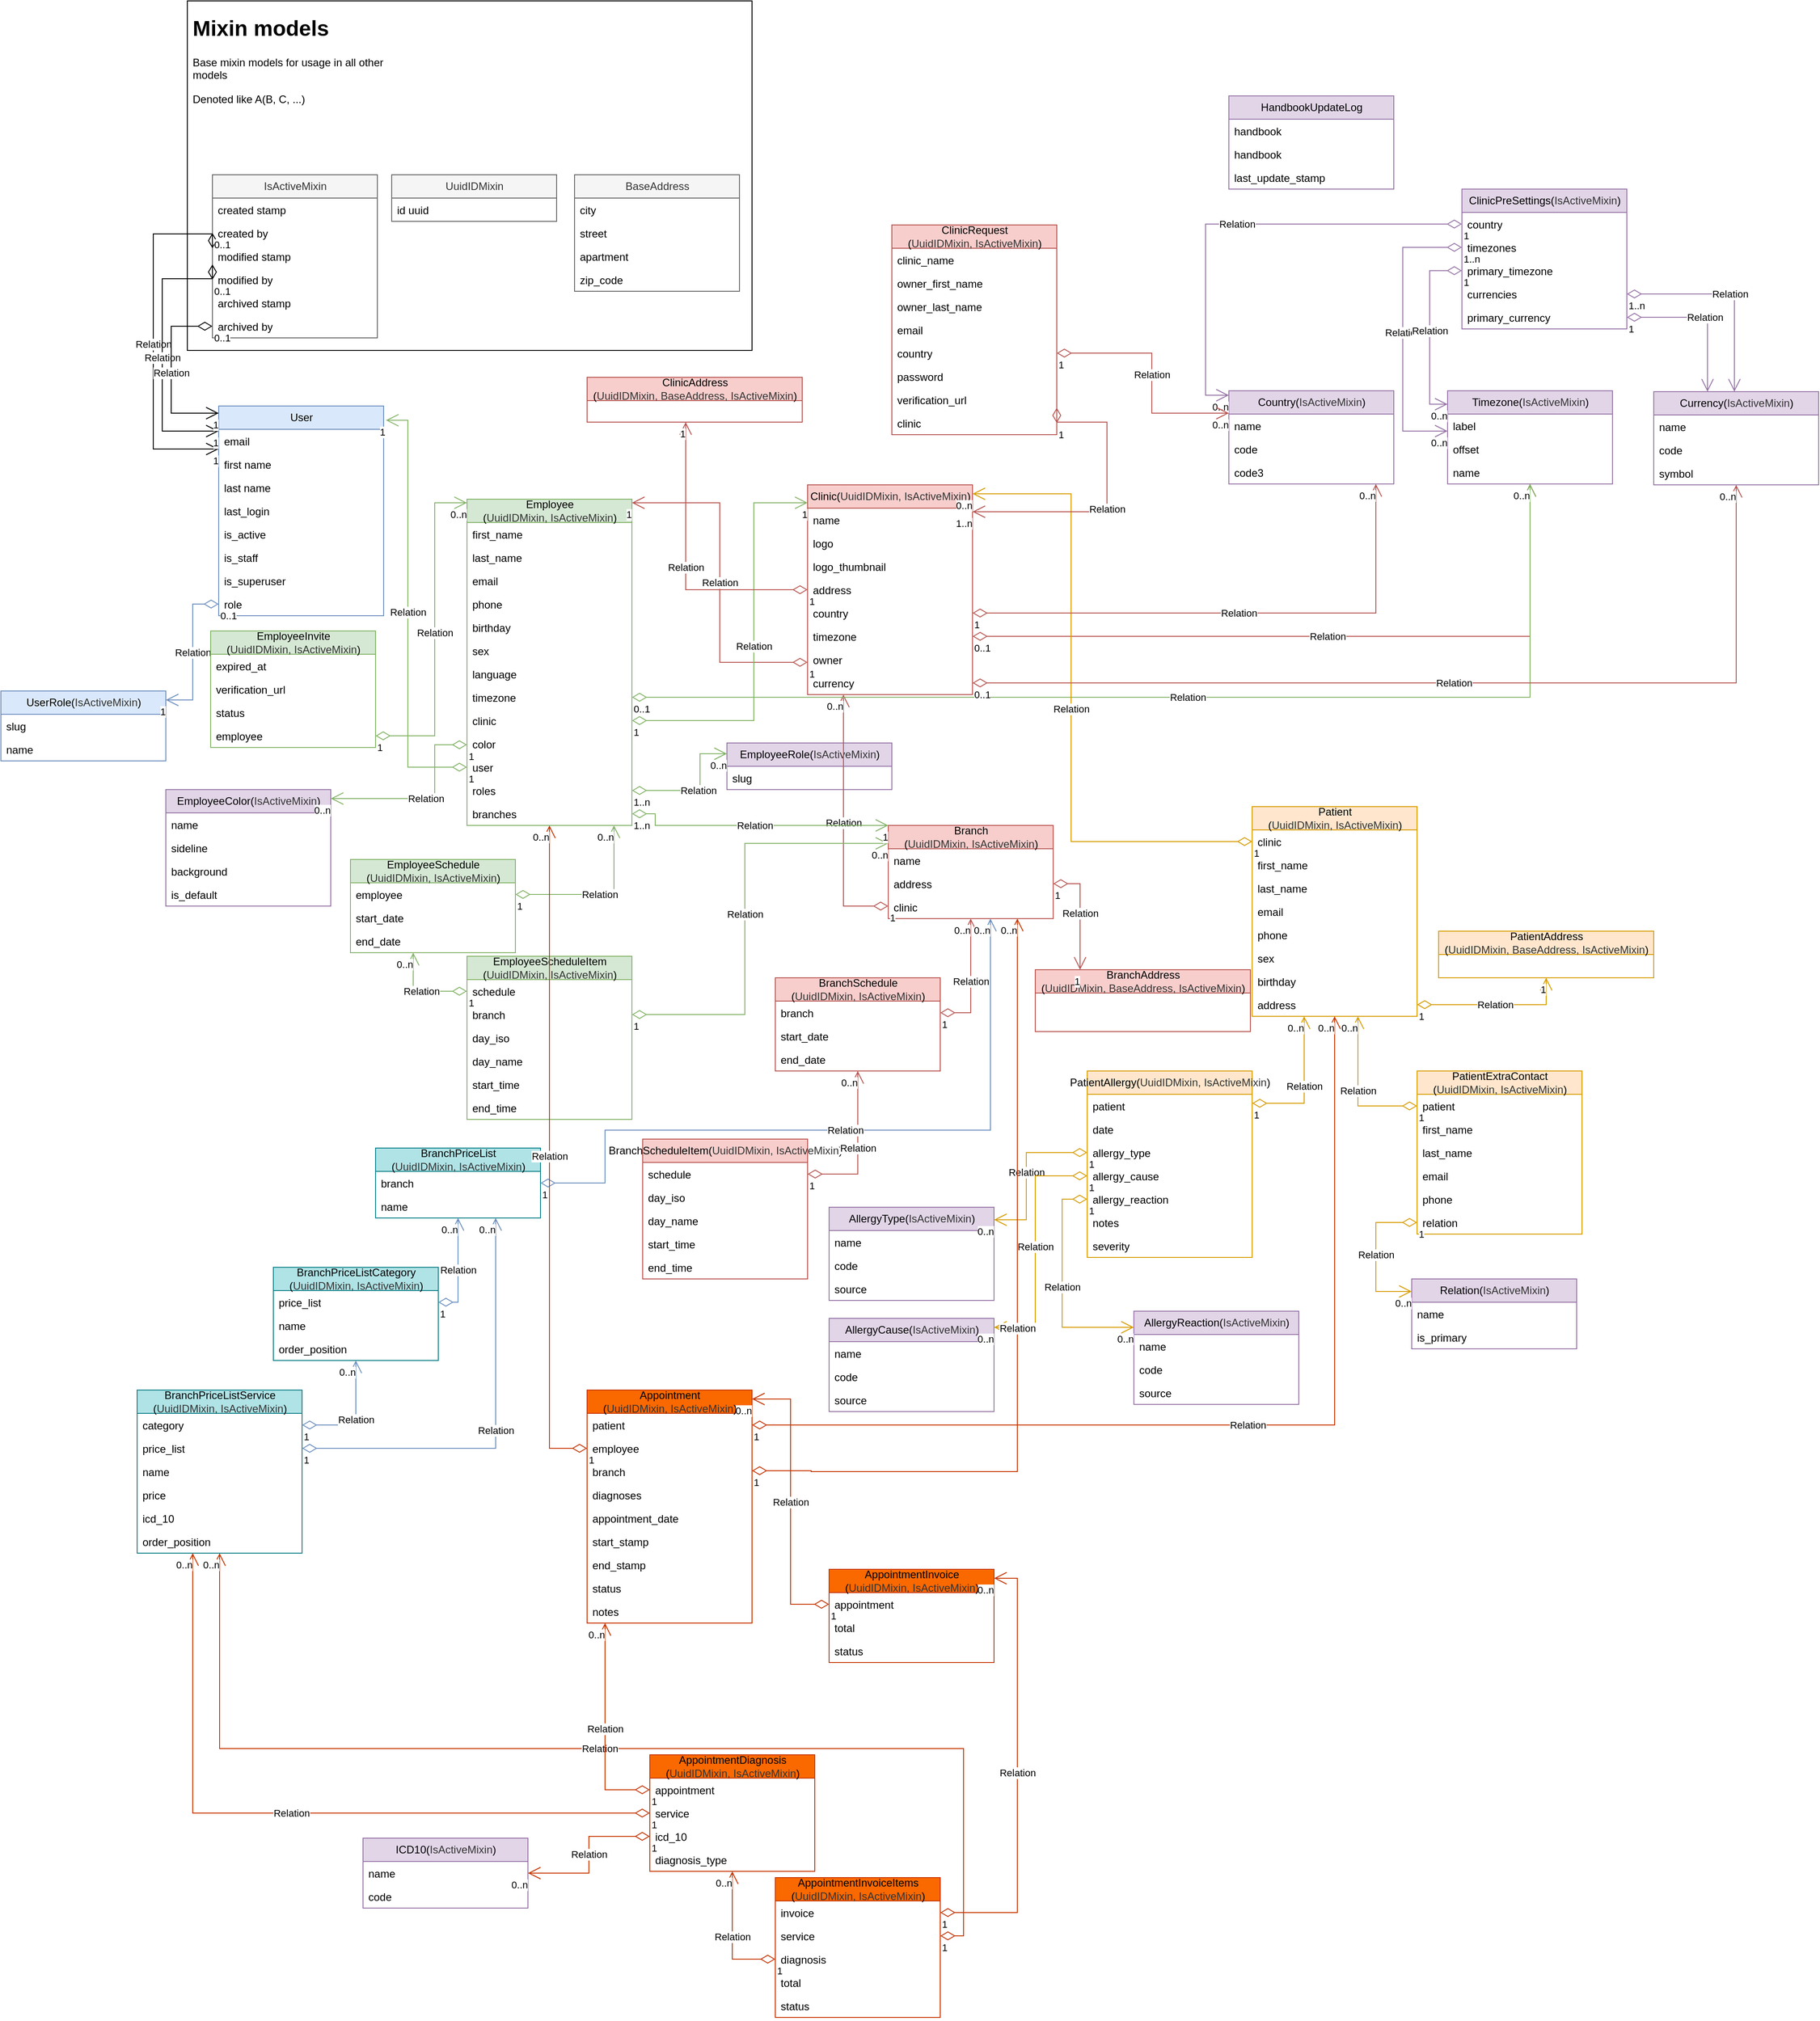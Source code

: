 <mxfile version="28.0.6">
  <diagram name="Page-1" id="6AssfcruLWCRRwNgs943">
    <mxGraphModel dx="3735" dy="1094" grid="1" gridSize="10" guides="1" tooltips="1" connect="1" arrows="1" fold="1" page="1" pageScale="1" pageWidth="827" pageHeight="1169" math="0" shadow="0">
      <root>
        <mxCell id="0" />
        <mxCell id="1" parent="0" />
        <mxCell id="HvIl4NGHGhbygublXClu-174" value="" style="rounded=0;whiteSpace=wrap;html=1;" parent="1" vertex="1">
          <mxGeometry x="-1436" y="10" width="630" height="390" as="geometry" />
        </mxCell>
        <mxCell id="OecEfJYzLQX1Bd3YdA2C-1" value="IsActiveMixin" style="swimlane;fontStyle=0;childLayout=stackLayout;horizontal=1;startSize=26;horizontalStack=0;resizeParent=1;resizeParentMax=0;resizeLast=0;collapsible=1;marginBottom=0;html=1;fillColor=#f5f5f5;fontColor=#333333;strokeColor=#666666;" parent="1" vertex="1">
          <mxGeometry x="-1408" y="204" width="184" height="182" as="geometry" />
        </mxCell>
        <mxCell id="OecEfJYzLQX1Bd3YdA2C-2" value="created stamp" style="text;strokeColor=none;fillColor=none;align=left;verticalAlign=top;spacingLeft=4;spacingRight=4;overflow=hidden;rotatable=0;points=[[0,0.5],[1,0.5]];portConstraint=eastwest;whiteSpace=wrap;html=1;" parent="OecEfJYzLQX1Bd3YdA2C-1" vertex="1">
          <mxGeometry y="26" width="184" height="26" as="geometry" />
        </mxCell>
        <mxCell id="OecEfJYzLQX1Bd3YdA2C-3" value="created by" style="text;strokeColor=none;fillColor=none;align=left;verticalAlign=top;spacingLeft=4;spacingRight=4;overflow=hidden;rotatable=0;points=[[0,0.5],[1,0.5]];portConstraint=eastwest;whiteSpace=wrap;html=1;" parent="OecEfJYzLQX1Bd3YdA2C-1" vertex="1">
          <mxGeometry y="52" width="184" height="26" as="geometry" />
        </mxCell>
        <mxCell id="OecEfJYzLQX1Bd3YdA2C-4" value="modified stamp" style="text;strokeColor=none;fillColor=none;align=left;verticalAlign=top;spacingLeft=4;spacingRight=4;overflow=hidden;rotatable=0;points=[[0,0.5],[1,0.5]];portConstraint=eastwest;whiteSpace=wrap;html=1;" parent="OecEfJYzLQX1Bd3YdA2C-1" vertex="1">
          <mxGeometry y="78" width="184" height="26" as="geometry" />
        </mxCell>
        <mxCell id="OecEfJYzLQX1Bd3YdA2C-5" value="modified by&lt;table&gt;&lt;tbody&gt;&lt;tr&gt;&lt;td&gt;&lt;br&gt;&lt;/td&gt;&lt;td&gt;&lt;br&gt;&lt;/td&gt;&lt;td&gt;&lt;br&gt;&lt;/td&gt;&lt;td&gt;&lt;br&gt;&lt;/td&gt;&lt;/tr&gt;&lt;tr&gt;&lt;td&gt;&lt;br&gt;&lt;/td&gt;&lt;td&gt;&lt;br&gt;&lt;/td&gt;&lt;td&gt;&lt;br&gt;&lt;/td&gt;&lt;td&gt;&lt;br&gt;&lt;/td&gt;&lt;/tr&gt;&lt;tr&gt;&lt;td&gt;&lt;br&gt;&lt;/td&gt;&lt;td&gt;&lt;br&gt;&lt;/td&gt;&lt;td&gt;&lt;br&gt;&lt;/td&gt;&lt;td&gt;&lt;br&gt;&lt;/td&gt;&lt;/tr&gt;&lt;/tbody&gt;&lt;/table&gt;" style="text;strokeColor=none;fillColor=none;align=left;verticalAlign=top;spacingLeft=4;spacingRight=4;overflow=hidden;rotatable=0;points=[[0,0.5],[1,0.5]];portConstraint=eastwest;whiteSpace=wrap;html=1;" parent="OecEfJYzLQX1Bd3YdA2C-1" vertex="1">
          <mxGeometry y="104" width="184" height="26" as="geometry" />
        </mxCell>
        <mxCell id="OecEfJYzLQX1Bd3YdA2C-6" value="archived&lt;span style=&quot;background-color: transparent; color: light-dark(rgb(0, 0, 0), rgb(255, 255, 255));&quot;&gt;&amp;nbsp;stamp&lt;/span&gt;" style="text;strokeColor=none;fillColor=none;align=left;verticalAlign=top;spacingLeft=4;spacingRight=4;overflow=hidden;rotatable=0;points=[[0,0.5],[1,0.5]];portConstraint=eastwest;whiteSpace=wrap;html=1;" parent="OecEfJYzLQX1Bd3YdA2C-1" vertex="1">
          <mxGeometry y="130" width="184" height="26" as="geometry" />
        </mxCell>
        <mxCell id="OecEfJYzLQX1Bd3YdA2C-7" value="archived by" style="text;strokeColor=none;fillColor=none;align=left;verticalAlign=top;spacingLeft=4;spacingRight=4;overflow=hidden;rotatable=0;points=[[0,0.5],[1,0.5]];portConstraint=eastwest;whiteSpace=wrap;html=1;" parent="OecEfJYzLQX1Bd3YdA2C-1" vertex="1">
          <mxGeometry y="156" width="184" height="26" as="geometry" />
        </mxCell>
        <mxCell id="OecEfJYzLQX1Bd3YdA2C-8" value="UuidIDMixin" style="swimlane;fontStyle=0;childLayout=stackLayout;horizontal=1;startSize=26;fillColor=#f5f5f5;horizontalStack=0;resizeParent=1;resizeParentMax=0;resizeLast=0;collapsible=1;marginBottom=0;html=1;fontColor=#333333;strokeColor=#666666;" parent="1" vertex="1">
          <mxGeometry x="-1208" y="204" width="184" height="52" as="geometry" />
        </mxCell>
        <mxCell id="OecEfJYzLQX1Bd3YdA2C-9" value="id uuid" style="text;strokeColor=none;fillColor=none;align=left;verticalAlign=top;spacingLeft=4;spacingRight=4;overflow=hidden;rotatable=0;points=[[0,0.5],[1,0.5]];portConstraint=eastwest;whiteSpace=wrap;html=1;" parent="OecEfJYzLQX1Bd3YdA2C-8" vertex="1">
          <mxGeometry y="26" width="184" height="26" as="geometry" />
        </mxCell>
        <mxCell id="OecEfJYzLQX1Bd3YdA2C-10" value="User" style="swimlane;fontStyle=0;childLayout=stackLayout;horizontal=1;startSize=26;fillColor=#dae8fc;horizontalStack=0;resizeParent=1;resizeParentMax=0;resizeLast=0;collapsible=1;marginBottom=0;html=1;strokeColor=#6c8ebf;" parent="1" vertex="1">
          <mxGeometry x="-1401" y="462" width="184" height="234" as="geometry" />
        </mxCell>
        <mxCell id="OecEfJYzLQX1Bd3YdA2C-11" value="email" style="text;strokeColor=none;fillColor=none;align=left;verticalAlign=top;spacingLeft=4;spacingRight=4;overflow=hidden;rotatable=0;points=[[0,0.5],[1,0.5]];portConstraint=eastwest;whiteSpace=wrap;html=1;" parent="OecEfJYzLQX1Bd3YdA2C-10" vertex="1">
          <mxGeometry y="26" width="184" height="26" as="geometry" />
        </mxCell>
        <mxCell id="OecEfJYzLQX1Bd3YdA2C-12" value="first name" style="text;strokeColor=none;fillColor=none;align=left;verticalAlign=top;spacingLeft=4;spacingRight=4;overflow=hidden;rotatable=0;points=[[0,0.5],[1,0.5]];portConstraint=eastwest;whiteSpace=wrap;html=1;" parent="OecEfJYzLQX1Bd3YdA2C-10" vertex="1">
          <mxGeometry y="52" width="184" height="26" as="geometry" />
        </mxCell>
        <mxCell id="OecEfJYzLQX1Bd3YdA2C-13" value="last name" style="text;strokeColor=none;fillColor=none;align=left;verticalAlign=top;spacingLeft=4;spacingRight=4;overflow=hidden;rotatable=0;points=[[0,0.5],[1,0.5]];portConstraint=eastwest;whiteSpace=wrap;html=1;" parent="OecEfJYzLQX1Bd3YdA2C-10" vertex="1">
          <mxGeometry y="78" width="184" height="26" as="geometry" />
        </mxCell>
        <mxCell id="OecEfJYzLQX1Bd3YdA2C-14" value="last_login" style="text;strokeColor=none;fillColor=none;align=left;verticalAlign=top;spacingLeft=4;spacingRight=4;overflow=hidden;rotatable=0;points=[[0,0.5],[1,0.5]];portConstraint=eastwest;whiteSpace=wrap;html=1;" parent="OecEfJYzLQX1Bd3YdA2C-10" vertex="1">
          <mxGeometry y="104" width="184" height="26" as="geometry" />
        </mxCell>
        <mxCell id="OecEfJYzLQX1Bd3YdA2C-15" value="is_active" style="text;strokeColor=none;fillColor=none;align=left;verticalAlign=top;spacingLeft=4;spacingRight=4;overflow=hidden;rotatable=0;points=[[0,0.5],[1,0.5]];portConstraint=eastwest;whiteSpace=wrap;html=1;" parent="OecEfJYzLQX1Bd3YdA2C-10" vertex="1">
          <mxGeometry y="130" width="184" height="26" as="geometry" />
        </mxCell>
        <mxCell id="OecEfJYzLQX1Bd3YdA2C-16" value="is_staff" style="text;strokeColor=none;fillColor=none;align=left;verticalAlign=top;spacingLeft=4;spacingRight=4;overflow=hidden;rotatable=0;points=[[0,0.5],[1,0.5]];portConstraint=eastwest;whiteSpace=wrap;html=1;" parent="OecEfJYzLQX1Bd3YdA2C-10" vertex="1">
          <mxGeometry y="156" width="184" height="26" as="geometry" />
        </mxCell>
        <mxCell id="OecEfJYzLQX1Bd3YdA2C-17" value="is_superuser" style="text;strokeColor=none;fillColor=none;align=left;verticalAlign=top;spacingLeft=4;spacingRight=4;overflow=hidden;rotatable=0;points=[[0,0.5],[1,0.5]];portConstraint=eastwest;whiteSpace=wrap;html=1;" parent="OecEfJYzLQX1Bd3YdA2C-10" vertex="1">
          <mxGeometry y="182" width="184" height="26" as="geometry" />
        </mxCell>
        <mxCell id="OecEfJYzLQX1Bd3YdA2C-18" value="role" style="text;strokeColor=none;fillColor=none;align=left;verticalAlign=top;spacingLeft=4;spacingRight=4;overflow=hidden;rotatable=0;points=[[0,0.5],[1,0.5]];portConstraint=eastwest;whiteSpace=wrap;html=1;" parent="OecEfJYzLQX1Bd3YdA2C-10" vertex="1">
          <mxGeometry y="208" width="184" height="26" as="geometry" />
        </mxCell>
        <mxCell id="OecEfJYzLQX1Bd3YdA2C-19" value="UserRole(&lt;span style=&quot;color: rgb(51, 51, 51);&quot;&gt;IsActiveMixin&lt;/span&gt;)" style="swimlane;fontStyle=0;childLayout=stackLayout;horizontal=1;startSize=26;fillColor=#dae8fc;horizontalStack=0;resizeParent=1;resizeParentMax=0;resizeLast=0;collapsible=1;marginBottom=0;html=1;strokeColor=#6c8ebf;" parent="1" vertex="1">
          <mxGeometry x="-1644" y="780" width="184" height="78" as="geometry" />
        </mxCell>
        <mxCell id="OecEfJYzLQX1Bd3YdA2C-20" value="slug" style="text;strokeColor=none;fillColor=none;align=left;verticalAlign=top;spacingLeft=4;spacingRight=4;overflow=hidden;rotatable=0;points=[[0,0.5],[1,0.5]];portConstraint=eastwest;whiteSpace=wrap;html=1;" parent="OecEfJYzLQX1Bd3YdA2C-19" vertex="1">
          <mxGeometry y="26" width="184" height="26" as="geometry" />
        </mxCell>
        <mxCell id="OecEfJYzLQX1Bd3YdA2C-21" value="name" style="text;strokeColor=none;fillColor=none;align=left;verticalAlign=top;spacingLeft=4;spacingRight=4;overflow=hidden;rotatable=0;points=[[0,0.5],[1,0.5]];portConstraint=eastwest;whiteSpace=wrap;html=1;" parent="OecEfJYzLQX1Bd3YdA2C-19" vertex="1">
          <mxGeometry y="52" width="184" height="26" as="geometry" />
        </mxCell>
        <mxCell id="OecEfJYzLQX1Bd3YdA2C-22" value="Relation" style="endArrow=open;html=1;endSize=12;startArrow=diamondThin;startSize=14;startFill=0;edgeStyle=orthogonalEdgeStyle;rounded=0;fillColor=#dae8fc;strokeColor=#6c8ebf;" parent="1" source="OecEfJYzLQX1Bd3YdA2C-18" target="OecEfJYzLQX1Bd3YdA2C-19" edge="1">
          <mxGeometry relative="1" as="geometry">
            <mxPoint x="-244" y="911" as="sourcePoint" />
            <mxPoint x="166" y="748.5" as="targetPoint" />
            <Array as="points">
              <mxPoint x="-1430" y="683" />
              <mxPoint x="-1430" y="790" />
            </Array>
          </mxGeometry>
        </mxCell>
        <mxCell id="OecEfJYzLQX1Bd3YdA2C-23" value="0..1" style="edgeLabel;resizable=0;html=1;align=left;verticalAlign=top;" parent="OecEfJYzLQX1Bd3YdA2C-22" connectable="0" vertex="1">
          <mxGeometry x="-1" relative="1" as="geometry" />
        </mxCell>
        <mxCell id="OecEfJYzLQX1Bd3YdA2C-24" value="1" style="edgeLabel;resizable=0;html=1;align=right;verticalAlign=top;" parent="OecEfJYzLQX1Bd3YdA2C-22" connectable="0" vertex="1">
          <mxGeometry x="1" relative="1" as="geometry" />
        </mxCell>
        <mxCell id="OecEfJYzLQX1Bd3YdA2C-25" value="Relation" style="endArrow=open;html=1;endSize=12;startArrow=diamondThin;startSize=14;startFill=0;edgeStyle=orthogonalEdgeStyle;rounded=0;exitX=0;exitY=0.5;exitDx=0;exitDy=0;" parent="1" source="OecEfJYzLQX1Bd3YdA2C-3" target="OecEfJYzLQX1Bd3YdA2C-10" edge="1">
          <mxGeometry relative="1" as="geometry">
            <mxPoint x="-154" y="760" as="sourcePoint" />
            <mxPoint x="6" y="760" as="targetPoint" />
            <Array as="points">
              <mxPoint x="-1474" y="270" />
              <mxPoint x="-1474" y="510" />
            </Array>
          </mxGeometry>
        </mxCell>
        <mxCell id="OecEfJYzLQX1Bd3YdA2C-26" value="0..1" style="edgeLabel;resizable=0;html=1;align=left;verticalAlign=top;" parent="OecEfJYzLQX1Bd3YdA2C-25" connectable="0" vertex="1">
          <mxGeometry x="-1" relative="1" as="geometry" />
        </mxCell>
        <mxCell id="OecEfJYzLQX1Bd3YdA2C-27" value="1" style="edgeLabel;resizable=0;html=1;align=right;verticalAlign=top;" parent="OecEfJYzLQX1Bd3YdA2C-25" connectable="0" vertex="1">
          <mxGeometry x="1" relative="1" as="geometry" />
        </mxCell>
        <mxCell id="OecEfJYzLQX1Bd3YdA2C-28" value="Relation" style="endArrow=open;html=1;endSize=12;startArrow=diamondThin;startSize=14;startFill=0;edgeStyle=orthogonalEdgeStyle;rounded=0;strokeColor=default;align=center;verticalAlign=middle;fontFamily=Helvetica;fontSize=11;fontColor=default;labelBackgroundColor=default;exitX=0;exitY=0.5;exitDx=0;exitDy=0;" parent="1" source="OecEfJYzLQX1Bd3YdA2C-5" target="OecEfJYzLQX1Bd3YdA2C-10" edge="1">
          <mxGeometry relative="1" as="geometry">
            <mxPoint x="-154" y="760" as="sourcePoint" />
            <mxPoint x="6" y="760" as="targetPoint" />
            <Array as="points">
              <mxPoint x="-1464" y="320" />
              <mxPoint x="-1464" y="490" />
            </Array>
          </mxGeometry>
        </mxCell>
        <mxCell id="OecEfJYzLQX1Bd3YdA2C-29" value="0..1" style="edgeLabel;resizable=0;html=1;align=left;verticalAlign=top;fontFamily=Helvetica;fontSize=11;fontColor=default;labelBackgroundColor=default;" parent="OecEfJYzLQX1Bd3YdA2C-28" connectable="0" vertex="1">
          <mxGeometry x="-1" relative="1" as="geometry" />
        </mxCell>
        <mxCell id="OecEfJYzLQX1Bd3YdA2C-30" value="1" style="edgeLabel;resizable=0;html=1;align=right;verticalAlign=top;fontFamily=Helvetica;fontSize=11;fontColor=default;labelBackgroundColor=default;" parent="OecEfJYzLQX1Bd3YdA2C-28" connectable="0" vertex="1">
          <mxGeometry x="1" relative="1" as="geometry" />
        </mxCell>
        <mxCell id="OecEfJYzLQX1Bd3YdA2C-31" value="Relation" style="endArrow=open;html=1;endSize=12;startArrow=diamondThin;startSize=14;startFill=0;edgeStyle=orthogonalEdgeStyle;rounded=0;strokeColor=default;align=center;verticalAlign=middle;fontFamily=Helvetica;fontSize=11;fontColor=default;labelBackgroundColor=default;exitX=0;exitY=0.5;exitDx=0;exitDy=0;" parent="1" source="OecEfJYzLQX1Bd3YdA2C-7" target="OecEfJYzLQX1Bd3YdA2C-10" edge="1">
          <mxGeometry relative="1" as="geometry">
            <mxPoint x="-34" y="640" as="sourcePoint" />
            <mxPoint x="-124" y="690" as="targetPoint" />
            <Array as="points">
              <mxPoint x="-1454" y="373" />
              <mxPoint x="-1454" y="470" />
            </Array>
          </mxGeometry>
        </mxCell>
        <mxCell id="OecEfJYzLQX1Bd3YdA2C-32" value="0..1" style="edgeLabel;resizable=0;html=1;align=left;verticalAlign=top;fontFamily=Helvetica;fontSize=11;fontColor=default;labelBackgroundColor=default;" parent="OecEfJYzLQX1Bd3YdA2C-31" connectable="0" vertex="1">
          <mxGeometry x="-1" relative="1" as="geometry" />
        </mxCell>
        <mxCell id="OecEfJYzLQX1Bd3YdA2C-33" value="1" style="edgeLabel;resizable=0;html=1;align=right;verticalAlign=top;fontFamily=Helvetica;fontSize=11;fontColor=default;labelBackgroundColor=default;" parent="OecEfJYzLQX1Bd3YdA2C-31" connectable="0" vertex="1">
          <mxGeometry x="1" relative="1" as="geometry" />
        </mxCell>
        <mxCell id="OecEfJYzLQX1Bd3YdA2C-34" value="Clinic(&lt;span style=&quot;color: rgb(51, 51, 51);&quot;&gt;UuidIDMixin,&amp;nbsp;&lt;/span&gt;&lt;span style=&quot;color: rgb(51, 51, 51);&quot;&gt;IsActiveMixin&lt;/span&gt;)" style="swimlane;fontStyle=0;childLayout=stackLayout;horizontal=1;startSize=26;fillColor=#f8cecc;horizontalStack=0;resizeParent=1;resizeParentMax=0;resizeLast=0;collapsible=1;marginBottom=0;html=1;strokeColor=#b85450;" parent="1" vertex="1">
          <mxGeometry x="-744" y="550" width="184" height="234" as="geometry" />
        </mxCell>
        <mxCell id="OecEfJYzLQX1Bd3YdA2C-35" value="name" style="text;strokeColor=none;fillColor=none;align=left;verticalAlign=top;spacingLeft=4;spacingRight=4;overflow=hidden;rotatable=0;points=[[0,0.5],[1,0.5]];portConstraint=eastwest;whiteSpace=wrap;html=1;" parent="OecEfJYzLQX1Bd3YdA2C-34" vertex="1">
          <mxGeometry y="26" width="184" height="26" as="geometry" />
        </mxCell>
        <mxCell id="Mj6mIItFze49XFK4zkgr-71" value="logo" style="text;strokeColor=none;fillColor=none;align=left;verticalAlign=top;spacingLeft=4;spacingRight=4;overflow=hidden;rotatable=0;points=[[0,0.5],[1,0.5]];portConstraint=eastwest;whiteSpace=wrap;html=1;" parent="OecEfJYzLQX1Bd3YdA2C-34" vertex="1">
          <mxGeometry y="52" width="184" height="26" as="geometry" />
        </mxCell>
        <mxCell id="Mj6mIItFze49XFK4zkgr-72" value="logo_thumbnail" style="text;strokeColor=none;fillColor=none;align=left;verticalAlign=top;spacingLeft=4;spacingRight=4;overflow=hidden;rotatable=0;points=[[0,0.5],[1,0.5]];portConstraint=eastwest;whiteSpace=wrap;html=1;" parent="OecEfJYzLQX1Bd3YdA2C-34" vertex="1">
          <mxGeometry y="78" width="184" height="26" as="geometry" />
        </mxCell>
        <mxCell id="OecEfJYzLQX1Bd3YdA2C-36" value="address" style="text;strokeColor=none;fillColor=none;align=left;verticalAlign=top;spacingLeft=4;spacingRight=4;overflow=hidden;rotatable=0;points=[[0,0.5],[1,0.5]];portConstraint=eastwest;whiteSpace=wrap;html=1;" parent="OecEfJYzLQX1Bd3YdA2C-34" vertex="1">
          <mxGeometry y="104" width="184" height="26" as="geometry" />
        </mxCell>
        <mxCell id="OecEfJYzLQX1Bd3YdA2C-104" value="country" style="text;strokeColor=none;fillColor=none;align=left;verticalAlign=top;spacingLeft=4;spacingRight=4;overflow=hidden;rotatable=0;points=[[0,0.5],[1,0.5]];portConstraint=eastwest;whiteSpace=wrap;html=1;" parent="OecEfJYzLQX1Bd3YdA2C-34" vertex="1">
          <mxGeometry y="130" width="184" height="26" as="geometry" />
        </mxCell>
        <mxCell id="OecEfJYzLQX1Bd3YdA2C-37" value="timezone" style="text;strokeColor=none;fillColor=none;align=left;verticalAlign=top;spacingLeft=4;spacingRight=4;overflow=hidden;rotatable=0;points=[[0,0.5],[1,0.5]];portConstraint=eastwest;whiteSpace=wrap;html=1;" parent="OecEfJYzLQX1Bd3YdA2C-34" vertex="1">
          <mxGeometry y="156" width="184" height="26" as="geometry" />
        </mxCell>
        <mxCell id="OecEfJYzLQX1Bd3YdA2C-38" value="owner" style="text;strokeColor=none;fillColor=none;align=left;verticalAlign=top;spacingLeft=4;spacingRight=4;overflow=hidden;rotatable=0;points=[[0,0.5],[1,0.5]];portConstraint=eastwest;whiteSpace=wrap;html=1;" parent="OecEfJYzLQX1Bd3YdA2C-34" vertex="1">
          <mxGeometry y="182" width="184" height="26" as="geometry" />
        </mxCell>
        <mxCell id="HvIl4NGHGhbygublXClu-48" value="currency" style="text;strokeColor=none;fillColor=none;align=left;verticalAlign=top;spacingLeft=4;spacingRight=4;overflow=hidden;rotatable=0;points=[[0,0.5],[1,0.5]];portConstraint=eastwest;whiteSpace=wrap;html=1;" parent="OecEfJYzLQX1Bd3YdA2C-34" vertex="1">
          <mxGeometry y="208" width="184" height="26" as="geometry" />
        </mxCell>
        <mxCell id="OecEfJYzLQX1Bd3YdA2C-40" value="Employee&lt;br&gt;(&lt;span style=&quot;color: rgb(51, 51, 51);&quot;&gt;UuidIDMixin,&amp;nbsp;&lt;/span&gt;&lt;span style=&quot;color: rgb(51, 51, 51);&quot;&gt;IsActiveMixin&lt;/span&gt;)" style="swimlane;fontStyle=0;childLayout=stackLayout;horizontal=1;startSize=26;fillColor=#d5e8d4;horizontalStack=0;resizeParent=1;resizeParentMax=0;resizeLast=0;collapsible=1;marginBottom=0;html=1;strokeColor=#82b366;" parent="1" vertex="1">
          <mxGeometry x="-1124" y="566" width="184" height="364" as="geometry" />
        </mxCell>
        <mxCell id="OecEfJYzLQX1Bd3YdA2C-41" value="first_name" style="text;strokeColor=none;fillColor=none;align=left;verticalAlign=top;spacingLeft=4;spacingRight=4;overflow=hidden;rotatable=0;points=[[0,0.5],[1,0.5]];portConstraint=eastwest;whiteSpace=wrap;html=1;" parent="OecEfJYzLQX1Bd3YdA2C-40" vertex="1">
          <mxGeometry y="26" width="184" height="26" as="geometry" />
        </mxCell>
        <mxCell id="OecEfJYzLQX1Bd3YdA2C-42" value="last_name" style="text;strokeColor=none;fillColor=none;align=left;verticalAlign=top;spacingLeft=4;spacingRight=4;overflow=hidden;rotatable=0;points=[[0,0.5],[1,0.5]];portConstraint=eastwest;whiteSpace=wrap;html=1;" parent="OecEfJYzLQX1Bd3YdA2C-40" vertex="1">
          <mxGeometry y="52" width="184" height="26" as="geometry" />
        </mxCell>
        <mxCell id="OecEfJYzLQX1Bd3YdA2C-43" value="email" style="text;strokeColor=none;fillColor=none;align=left;verticalAlign=top;spacingLeft=4;spacingRight=4;overflow=hidden;rotatable=0;points=[[0,0.5],[1,0.5]];portConstraint=eastwest;whiteSpace=wrap;html=1;" parent="OecEfJYzLQX1Bd3YdA2C-40" vertex="1">
          <mxGeometry y="78" width="184" height="26" as="geometry" />
        </mxCell>
        <mxCell id="Mj6mIItFze49XFK4zkgr-41" value="phone" style="text;strokeColor=none;fillColor=none;align=left;verticalAlign=top;spacingLeft=4;spacingRight=4;overflow=hidden;rotatable=0;points=[[0,0.5],[1,0.5]];portConstraint=eastwest;whiteSpace=wrap;html=1;" parent="OecEfJYzLQX1Bd3YdA2C-40" vertex="1">
          <mxGeometry y="104" width="184" height="26" as="geometry" />
        </mxCell>
        <mxCell id="Mj6mIItFze49XFK4zkgr-39" value="birthday" style="text;strokeColor=none;fillColor=none;align=left;verticalAlign=top;spacingLeft=4;spacingRight=4;overflow=hidden;rotatable=0;points=[[0,0.5],[1,0.5]];portConstraint=eastwest;whiteSpace=wrap;html=1;" parent="OecEfJYzLQX1Bd3YdA2C-40" vertex="1">
          <mxGeometry y="130" width="184" height="26" as="geometry" />
        </mxCell>
        <mxCell id="Mj6mIItFze49XFK4zkgr-40" value="sex" style="text;strokeColor=none;fillColor=none;align=left;verticalAlign=top;spacingLeft=4;spacingRight=4;overflow=hidden;rotatable=0;points=[[0,0.5],[1,0.5]];portConstraint=eastwest;whiteSpace=wrap;html=1;" parent="OecEfJYzLQX1Bd3YdA2C-40" vertex="1">
          <mxGeometry y="156" width="184" height="26" as="geometry" />
        </mxCell>
        <mxCell id="Mj6mIItFze49XFK4zkgr-42" value="language" style="text;strokeColor=none;fillColor=none;align=left;verticalAlign=top;spacingLeft=4;spacingRight=4;overflow=hidden;rotatable=0;points=[[0,0.5],[1,0.5]];portConstraint=eastwest;whiteSpace=wrap;html=1;" parent="OecEfJYzLQX1Bd3YdA2C-40" vertex="1">
          <mxGeometry y="182" width="184" height="26" as="geometry" />
        </mxCell>
        <mxCell id="Mj6mIItFze49XFK4zkgr-44" value="timezone" style="text;strokeColor=none;fillColor=none;align=left;verticalAlign=top;spacingLeft=4;spacingRight=4;overflow=hidden;rotatable=0;points=[[0,0.5],[1,0.5]];portConstraint=eastwest;whiteSpace=wrap;html=1;" parent="OecEfJYzLQX1Bd3YdA2C-40" vertex="1">
          <mxGeometry y="208" width="184" height="26" as="geometry" />
        </mxCell>
        <mxCell id="OecEfJYzLQX1Bd3YdA2C-44" value="clinic" style="text;strokeColor=none;fillColor=none;align=left;verticalAlign=top;spacingLeft=4;spacingRight=4;overflow=hidden;rotatable=0;points=[[0,0.5],[1,0.5]];portConstraint=eastwest;whiteSpace=wrap;html=1;" parent="OecEfJYzLQX1Bd3YdA2C-40" vertex="1">
          <mxGeometry y="234" width="184" height="26" as="geometry" />
        </mxCell>
        <mxCell id="Mj6mIItFze49XFK4zkgr-29" value="color" style="text;strokeColor=none;fillColor=none;align=left;verticalAlign=top;spacingLeft=4;spacingRight=4;overflow=hidden;rotatable=0;points=[[0,0.5],[1,0.5]];portConstraint=eastwest;whiteSpace=wrap;html=1;" parent="OecEfJYzLQX1Bd3YdA2C-40" vertex="1">
          <mxGeometry y="260" width="184" height="26" as="geometry" />
        </mxCell>
        <mxCell id="OecEfJYzLQX1Bd3YdA2C-45" value="user" style="text;strokeColor=none;fillColor=none;align=left;verticalAlign=top;spacingLeft=4;spacingRight=4;overflow=hidden;rotatable=0;points=[[0,0.5],[1,0.5]];portConstraint=eastwest;whiteSpace=wrap;html=1;" parent="OecEfJYzLQX1Bd3YdA2C-40" vertex="1">
          <mxGeometry y="286" width="184" height="26" as="geometry" />
        </mxCell>
        <mxCell id="OecEfJYzLQX1Bd3YdA2C-81" value="roles" style="text;strokeColor=none;fillColor=none;align=left;verticalAlign=top;spacingLeft=4;spacingRight=4;overflow=hidden;rotatable=0;points=[[0,0.5],[1,0.5]];portConstraint=eastwest;whiteSpace=wrap;html=1;" parent="OecEfJYzLQX1Bd3YdA2C-40" vertex="1">
          <mxGeometry y="312" width="184" height="26" as="geometry" />
        </mxCell>
        <mxCell id="Mj6mIItFze49XFK4zkgr-25" value="branches" style="text;strokeColor=none;fillColor=none;align=left;verticalAlign=top;spacingLeft=4;spacingRight=4;overflow=hidden;rotatable=0;points=[[0,0.5],[1,0.5]];portConstraint=eastwest;whiteSpace=wrap;html=1;" parent="OecEfJYzLQX1Bd3YdA2C-40" vertex="1">
          <mxGeometry y="338" width="184" height="26" as="geometry" />
        </mxCell>
        <mxCell id="OecEfJYzLQX1Bd3YdA2C-46" value="Relation" style="endArrow=open;html=1;endSize=12;startArrow=diamondThin;startSize=14;startFill=0;edgeStyle=orthogonalEdgeStyle;rounded=0;entryX=1.014;entryY=0.068;entryDx=0;entryDy=0;exitX=0;exitY=0.5;exitDx=0;exitDy=0;entryPerimeter=0;fillColor=#d5e8d4;strokeColor=#82b366;" parent="1" source="OecEfJYzLQX1Bd3YdA2C-45" target="OecEfJYzLQX1Bd3YdA2C-10" edge="1">
          <mxGeometry relative="1" as="geometry">
            <mxPoint x="106" y="860" as="sourcePoint" />
            <mxPoint x="106" y="949" as="targetPoint" />
            <Array as="points">
              <mxPoint x="-1190" y="865" />
              <mxPoint x="-1190" y="478" />
            </Array>
          </mxGeometry>
        </mxCell>
        <mxCell id="OecEfJYzLQX1Bd3YdA2C-47" value="1" style="edgeLabel;resizable=0;html=1;align=left;verticalAlign=top;" parent="OecEfJYzLQX1Bd3YdA2C-46" connectable="0" vertex="1">
          <mxGeometry x="-1" relative="1" as="geometry" />
        </mxCell>
        <mxCell id="OecEfJYzLQX1Bd3YdA2C-48" value="1" style="edgeLabel;resizable=0;html=1;align=right;verticalAlign=top;" parent="OecEfJYzLQX1Bd3YdA2C-46" connectable="0" vertex="1">
          <mxGeometry x="1" relative="1" as="geometry" />
        </mxCell>
        <mxCell id="OecEfJYzLQX1Bd3YdA2C-49" value="Relation" style="endArrow=open;html=1;endSize=12;startArrow=diamondThin;startSize=14;startFill=0;edgeStyle=orthogonalEdgeStyle;rounded=0;fillColor=#f8cecc;strokeColor=#b85450;" parent="1" source="OecEfJYzLQX1Bd3YdA2C-38" target="OecEfJYzLQX1Bd3YdA2C-40" edge="1">
          <mxGeometry relative="1" as="geometry">
            <mxPoint x="124" y="1077" as="sourcePoint" />
            <mxPoint x="26" y="940" as="targetPoint" />
            <Array as="points">
              <mxPoint x="-842" y="748" />
              <mxPoint x="-842" y="570" />
            </Array>
          </mxGeometry>
        </mxCell>
        <mxCell id="OecEfJYzLQX1Bd3YdA2C-50" value="1" style="edgeLabel;resizable=0;html=1;align=left;verticalAlign=top;" parent="OecEfJYzLQX1Bd3YdA2C-49" connectable="0" vertex="1">
          <mxGeometry x="-1" relative="1" as="geometry" />
        </mxCell>
        <mxCell id="OecEfJYzLQX1Bd3YdA2C-51" value="1" style="edgeLabel;resizable=0;html=1;align=right;verticalAlign=top;" parent="OecEfJYzLQX1Bd3YdA2C-49" connectable="0" vertex="1">
          <mxGeometry x="1" relative="1" as="geometry" />
        </mxCell>
        <mxCell id="OecEfJYzLQX1Bd3YdA2C-52" value="Relation" style="endArrow=open;html=1;endSize=12;startArrow=diamondThin;startSize=14;startFill=0;edgeStyle=orthogonalEdgeStyle;rounded=0;fillColor=#d5e8d4;strokeColor=#82b366;" parent="1" source="OecEfJYzLQX1Bd3YdA2C-44" target="OecEfJYzLQX1Bd3YdA2C-34" edge="1">
          <mxGeometry relative="1" as="geometry">
            <mxPoint x="147" y="710" as="sourcePoint" />
            <mxPoint x="206" y="1026" as="targetPoint" />
            <Array as="points">
              <mxPoint x="-804" y="813" />
              <mxPoint x="-804" y="570" />
            </Array>
          </mxGeometry>
        </mxCell>
        <mxCell id="OecEfJYzLQX1Bd3YdA2C-53" value="1" style="edgeLabel;resizable=0;html=1;align=left;verticalAlign=top;" parent="OecEfJYzLQX1Bd3YdA2C-52" connectable="0" vertex="1">
          <mxGeometry x="-1" relative="1" as="geometry" />
        </mxCell>
        <mxCell id="OecEfJYzLQX1Bd3YdA2C-54" value="1" style="edgeLabel;resizable=0;html=1;align=right;verticalAlign=top;" parent="OecEfJYzLQX1Bd3YdA2C-52" connectable="0" vertex="1">
          <mxGeometry x="1" relative="1" as="geometry" />
        </mxCell>
        <mxCell id="OecEfJYzLQX1Bd3YdA2C-55" value="Country(&lt;span style=&quot;color: rgb(51, 51, 51);&quot;&gt;IsActiveMixin&lt;/span&gt;)" style="swimlane;fontStyle=0;childLayout=stackLayout;horizontal=1;startSize=26;fillColor=#e1d5e7;horizontalStack=0;resizeParent=1;resizeParentMax=0;resizeLast=0;collapsible=1;marginBottom=0;html=1;strokeColor=#9673a6;" parent="1" vertex="1">
          <mxGeometry x="-274" y="445" width="184" height="104" as="geometry" />
        </mxCell>
        <mxCell id="OecEfJYzLQX1Bd3YdA2C-56" value="name" style="text;strokeColor=none;fillColor=none;align=left;verticalAlign=top;spacingLeft=4;spacingRight=4;overflow=hidden;rotatable=0;points=[[0,0.5],[1,0.5]];portConstraint=eastwest;whiteSpace=wrap;html=1;" parent="OecEfJYzLQX1Bd3YdA2C-55" vertex="1">
          <mxGeometry y="26" width="184" height="26" as="geometry" />
        </mxCell>
        <mxCell id="OecEfJYzLQX1Bd3YdA2C-57" value="code" style="text;strokeColor=none;fillColor=none;align=left;verticalAlign=top;spacingLeft=4;spacingRight=4;overflow=hidden;rotatable=0;points=[[0,0.5],[1,0.5]];portConstraint=eastwest;whiteSpace=wrap;html=1;" parent="OecEfJYzLQX1Bd3YdA2C-55" vertex="1">
          <mxGeometry y="52" width="184" height="26" as="geometry" />
        </mxCell>
        <mxCell id="OecEfJYzLQX1Bd3YdA2C-58" value="code3" style="text;strokeColor=none;fillColor=none;align=left;verticalAlign=top;spacingLeft=4;spacingRight=4;overflow=hidden;rotatable=0;points=[[0,0.5],[1,0.5]];portConstraint=eastwest;whiteSpace=wrap;html=1;" parent="OecEfJYzLQX1Bd3YdA2C-55" vertex="1">
          <mxGeometry y="78" width="184" height="26" as="geometry" />
        </mxCell>
        <mxCell id="OecEfJYzLQX1Bd3YdA2C-61" value="Timezone(&lt;span style=&quot;color: rgb(51, 51, 51);&quot;&gt;IsActiveMixin&lt;/span&gt;)" style="swimlane;fontStyle=0;childLayout=stackLayout;horizontal=1;startSize=26;fillColor=#e1d5e7;horizontalStack=0;resizeParent=1;resizeParentMax=0;resizeLast=0;collapsible=1;marginBottom=0;html=1;strokeColor=#9673a6;" parent="1" vertex="1">
          <mxGeometry x="-30" y="445" width="184" height="104" as="geometry" />
        </mxCell>
        <mxCell id="OecEfJYzLQX1Bd3YdA2C-62" value="label" style="text;strokeColor=none;fillColor=none;align=left;verticalAlign=top;spacingLeft=4;spacingRight=4;overflow=hidden;rotatable=0;points=[[0,0.5],[1,0.5]];portConstraint=eastwest;whiteSpace=wrap;html=1;" parent="OecEfJYzLQX1Bd3YdA2C-61" vertex="1">
          <mxGeometry y="26" width="184" height="26" as="geometry" />
        </mxCell>
        <mxCell id="OecEfJYzLQX1Bd3YdA2C-63" value="offset" style="text;strokeColor=none;fillColor=none;align=left;verticalAlign=top;spacingLeft=4;spacingRight=4;overflow=hidden;rotatable=0;points=[[0,0.5],[1,0.5]];portConstraint=eastwest;whiteSpace=wrap;html=1;" parent="OecEfJYzLQX1Bd3YdA2C-61" vertex="1">
          <mxGeometry y="52" width="184" height="26" as="geometry" />
        </mxCell>
        <mxCell id="OecEfJYzLQX1Bd3YdA2C-64" value="name" style="text;strokeColor=none;fillColor=none;align=left;verticalAlign=top;spacingLeft=4;spacingRight=4;overflow=hidden;rotatable=0;points=[[0,0.5],[1,0.5]];portConstraint=eastwest;whiteSpace=wrap;html=1;" parent="OecEfJYzLQX1Bd3YdA2C-61" vertex="1">
          <mxGeometry y="78" width="184" height="26" as="geometry" />
        </mxCell>
        <mxCell id="OecEfJYzLQX1Bd3YdA2C-72" value="Relation" style="endArrow=open;html=1;endSize=12;startArrow=diamondThin;startSize=14;startFill=0;edgeStyle=orthogonalEdgeStyle;rounded=0;strokeColor=#b85450;align=center;verticalAlign=middle;fontFamily=Helvetica;fontSize=11;fontColor=default;labelBackgroundColor=default;exitX=1;exitY=0.5;exitDx=0;exitDy=0;fillColor=#f8cecc;" parent="1" source="OecEfJYzLQX1Bd3YdA2C-37" target="OecEfJYzLQX1Bd3YdA2C-61" edge="1">
          <mxGeometry relative="1" as="geometry">
            <mxPoint x="576" y="988" as="sourcePoint" />
            <mxPoint x="636" y="710" as="targetPoint" />
          </mxGeometry>
        </mxCell>
        <mxCell id="OecEfJYzLQX1Bd3YdA2C-73" value="0..1" style="edgeLabel;resizable=0;html=1;align=left;verticalAlign=top;fontFamily=Helvetica;fontSize=11;fontColor=default;labelBackgroundColor=default;" parent="OecEfJYzLQX1Bd3YdA2C-72" connectable="0" vertex="1">
          <mxGeometry x="-1" relative="1" as="geometry" />
        </mxCell>
        <mxCell id="OecEfJYzLQX1Bd3YdA2C-74" value="0..n" style="edgeLabel;resizable=0;html=1;align=right;verticalAlign=top;fontFamily=Helvetica;fontSize=11;fontColor=default;labelBackgroundColor=default;" parent="OecEfJYzLQX1Bd3YdA2C-72" connectable="0" vertex="1">
          <mxGeometry x="1" relative="1" as="geometry" />
        </mxCell>
        <mxCell id="OecEfJYzLQX1Bd3YdA2C-75" value="EmployeeRole(&lt;span style=&quot;color: rgb(51, 51, 51);&quot;&gt;IsActiveMixin&lt;/span&gt;)" style="swimlane;fontStyle=0;childLayout=stackLayout;horizontal=1;startSize=26;fillColor=#e1d5e7;horizontalStack=0;resizeParent=1;resizeParentMax=0;resizeLast=0;collapsible=1;marginBottom=0;html=1;strokeColor=#9673a6;" parent="1" vertex="1">
          <mxGeometry x="-834" y="838" width="184" height="52" as="geometry" />
        </mxCell>
        <mxCell id="OecEfJYzLQX1Bd3YdA2C-76" value="slug" style="text;strokeColor=none;fillColor=none;align=left;verticalAlign=top;spacingLeft=4;spacingRight=4;overflow=hidden;rotatable=0;points=[[0,0.5],[1,0.5]];portConstraint=eastwest;whiteSpace=wrap;html=1;" parent="OecEfJYzLQX1Bd3YdA2C-75" vertex="1">
          <mxGeometry y="26" width="184" height="26" as="geometry" />
        </mxCell>
        <mxCell id="OecEfJYzLQX1Bd3YdA2C-85" value="Relation" style="endArrow=open;html=1;endSize=12;startArrow=diamondThin;startSize=14;startFill=0;edgeStyle=orthogonalEdgeStyle;rounded=0;fillColor=#d5e8d4;strokeColor=#82b366;" parent="1" source="OecEfJYzLQX1Bd3YdA2C-81" target="OecEfJYzLQX1Bd3YdA2C-75" edge="1">
          <mxGeometry relative="1" as="geometry">
            <mxPoint x="-1284" y="926.47" as="sourcePoint" />
            <mxPoint x="-1134" y="523.529" as="targetPoint" />
            <Array as="points">
              <mxPoint x="-864" y="891" />
              <mxPoint x="-864" y="850" />
            </Array>
          </mxGeometry>
        </mxCell>
        <mxCell id="OecEfJYzLQX1Bd3YdA2C-86" value="1..n" style="edgeLabel;resizable=0;html=1;align=left;verticalAlign=top;" parent="OecEfJYzLQX1Bd3YdA2C-85" connectable="0" vertex="1">
          <mxGeometry x="-1" relative="1" as="geometry" />
        </mxCell>
        <mxCell id="OecEfJYzLQX1Bd3YdA2C-87" value="0..n" style="edgeLabel;resizable=0;html=1;align=right;verticalAlign=top;" parent="OecEfJYzLQX1Bd3YdA2C-85" connectable="0" vertex="1">
          <mxGeometry x="1" relative="1" as="geometry" />
        </mxCell>
        <mxCell id="OecEfJYzLQX1Bd3YdA2C-88" value="Branch&lt;br&gt;(&lt;span style=&quot;color: rgb(51, 51, 51);&quot;&gt;UuidIDMixin,&amp;nbsp;&lt;/span&gt;&lt;span style=&quot;color: rgb(51, 51, 51);&quot;&gt;IsActiveMixin&lt;/span&gt;)" style="swimlane;fontStyle=0;childLayout=stackLayout;horizontal=1;startSize=26;fillColor=#f8cecc;horizontalStack=0;resizeParent=1;resizeParentMax=0;resizeLast=0;collapsible=1;marginBottom=0;html=1;strokeColor=#b85450;" parent="1" vertex="1">
          <mxGeometry x="-654" y="930" width="184" height="104" as="geometry" />
        </mxCell>
        <mxCell id="OecEfJYzLQX1Bd3YdA2C-89" value="name" style="text;strokeColor=none;fillColor=none;align=left;verticalAlign=top;spacingLeft=4;spacingRight=4;overflow=hidden;rotatable=0;points=[[0,0.5],[1,0.5]];portConstraint=eastwest;whiteSpace=wrap;html=1;" parent="OecEfJYzLQX1Bd3YdA2C-88" vertex="1">
          <mxGeometry y="26" width="184" height="26" as="geometry" />
        </mxCell>
        <mxCell id="OecEfJYzLQX1Bd3YdA2C-92" value="address" style="text;strokeColor=none;fillColor=none;align=left;verticalAlign=top;spacingLeft=4;spacingRight=4;overflow=hidden;rotatable=0;points=[[0,0.5],[1,0.5]];portConstraint=eastwest;whiteSpace=wrap;html=1;" parent="OecEfJYzLQX1Bd3YdA2C-88" vertex="1">
          <mxGeometry y="52" width="184" height="26" as="geometry" />
        </mxCell>
        <mxCell id="OecEfJYzLQX1Bd3YdA2C-110" value="clinic" style="text;strokeColor=none;fillColor=none;align=left;verticalAlign=top;spacingLeft=4;spacingRight=4;overflow=hidden;rotatable=0;points=[[0,0.5],[1,0.5]];portConstraint=eastwest;whiteSpace=wrap;html=1;" parent="OecEfJYzLQX1Bd3YdA2C-88" vertex="1">
          <mxGeometry y="78" width="184" height="26" as="geometry" />
        </mxCell>
        <mxCell id="OecEfJYzLQX1Bd3YdA2C-93" value="BranchAddress&lt;br&gt;(&lt;span style=&quot;color: rgb(51, 51, 51);&quot;&gt;UuidIDMixin,&amp;nbsp;&lt;/span&gt;&lt;span style=&quot;color: rgb(51, 51, 51);&quot;&gt;BaseAddress,&amp;nbsp;&lt;/span&gt;&lt;span style=&quot;color: rgb(51, 51, 51);&quot;&gt;IsActiveMixin&lt;/span&gt;)" style="swimlane;fontStyle=0;childLayout=stackLayout;horizontal=1;startSize=26;fillColor=#f8cecc;horizontalStack=0;resizeParent=1;resizeParentMax=0;resizeLast=0;collapsible=1;marginBottom=0;html=1;strokeColor=#b85450;" parent="1" vertex="1">
          <mxGeometry x="-490" y="1090.97" width="240" height="69.03" as="geometry" />
        </mxCell>
        <mxCell id="OecEfJYzLQX1Bd3YdA2C-103" value="BaseAddress" style="swimlane;fontStyle=0;childLayout=stackLayout;horizontal=1;startSize=26;fillColor=#f5f5f5;horizontalStack=0;resizeParent=1;resizeParentMax=0;resizeLast=0;collapsible=1;marginBottom=0;html=1;fontColor=#333333;strokeColor=#666666;" parent="1" vertex="1">
          <mxGeometry x="-1004" y="204" width="184" height="130" as="geometry" />
        </mxCell>
        <mxCell id="OecEfJYzLQX1Bd3YdA2C-105" value="city" style="text;strokeColor=none;fillColor=none;align=left;verticalAlign=top;spacingLeft=4;spacingRight=4;overflow=hidden;rotatable=0;points=[[0,0.5],[1,0.5]];portConstraint=eastwest;whiteSpace=wrap;html=1;" parent="OecEfJYzLQX1Bd3YdA2C-103" vertex="1">
          <mxGeometry y="26" width="184" height="26" as="geometry" />
        </mxCell>
        <mxCell id="Mj6mIItFze49XFK4zkgr-109" value="street" style="text;strokeColor=none;fillColor=none;align=left;verticalAlign=top;spacingLeft=4;spacingRight=4;overflow=hidden;rotatable=0;points=[[0,0.5],[1,0.5]];portConstraint=eastwest;whiteSpace=wrap;html=1;" parent="OecEfJYzLQX1Bd3YdA2C-103" vertex="1">
          <mxGeometry y="52" width="184" height="26" as="geometry" />
        </mxCell>
        <mxCell id="Mj6mIItFze49XFK4zkgr-110" value="apartment" style="text;strokeColor=none;fillColor=none;align=left;verticalAlign=top;spacingLeft=4;spacingRight=4;overflow=hidden;rotatable=0;points=[[0,0.5],[1,0.5]];portConstraint=eastwest;whiteSpace=wrap;html=1;" parent="OecEfJYzLQX1Bd3YdA2C-103" vertex="1">
          <mxGeometry y="78" width="184" height="26" as="geometry" />
        </mxCell>
        <mxCell id="OecEfJYzLQX1Bd3YdA2C-106" value="zip_code" style="text;strokeColor=none;fillColor=none;align=left;verticalAlign=top;spacingLeft=4;spacingRight=4;overflow=hidden;rotatable=0;points=[[0,0.5],[1,0.5]];portConstraint=eastwest;whiteSpace=wrap;html=1;" parent="OecEfJYzLQX1Bd3YdA2C-103" vertex="1">
          <mxGeometry y="104" width="184" height="26" as="geometry" />
        </mxCell>
        <mxCell id="OecEfJYzLQX1Bd3YdA2C-107" value="Relation" style="endArrow=open;html=1;endSize=12;startArrow=diamondThin;startSize=14;startFill=0;edgeStyle=orthogonalEdgeStyle;rounded=0;exitX=1;exitY=0.5;exitDx=0;exitDy=0;fillColor=#f8cecc;strokeColor=#b85450;" parent="1" source="OecEfJYzLQX1Bd3YdA2C-92" target="OecEfJYzLQX1Bd3YdA2C-93" edge="1">
          <mxGeometry relative="1" as="geometry">
            <mxPoint x="556" y="986" as="sourcePoint" />
            <mxPoint x="556" y="1080" as="targetPoint" />
            <Array as="points">
              <mxPoint x="-440" y="995" />
            </Array>
          </mxGeometry>
        </mxCell>
        <mxCell id="OecEfJYzLQX1Bd3YdA2C-108" value="1" style="edgeLabel;resizable=0;html=1;align=left;verticalAlign=top;" parent="OecEfJYzLQX1Bd3YdA2C-107" connectable="0" vertex="1">
          <mxGeometry x="-1" relative="1" as="geometry" />
        </mxCell>
        <mxCell id="OecEfJYzLQX1Bd3YdA2C-109" value="1" style="edgeLabel;resizable=0;html=1;align=right;verticalAlign=top;" parent="OecEfJYzLQX1Bd3YdA2C-107" connectable="0" vertex="1">
          <mxGeometry x="1" relative="1" as="geometry" />
        </mxCell>
        <mxCell id="OecEfJYzLQX1Bd3YdA2C-111" value="Relation" style="endArrow=open;html=1;endSize=12;startArrow=diamondThin;startSize=14;startFill=0;edgeStyle=orthogonalEdgeStyle;rounded=0;fillColor=#f8cecc;strokeColor=#b85450;" parent="1" source="OecEfJYzLQX1Bd3YdA2C-110" target="OecEfJYzLQX1Bd3YdA2C-34" edge="1">
          <mxGeometry relative="1" as="geometry">
            <mxPoint x="536" y="1020" as="sourcePoint" />
            <mxPoint x="696" y="1020" as="targetPoint" />
            <Array as="points">
              <mxPoint x="-704" y="1020" />
            </Array>
          </mxGeometry>
        </mxCell>
        <mxCell id="OecEfJYzLQX1Bd3YdA2C-112" value="1" style="edgeLabel;resizable=0;html=1;align=left;verticalAlign=top;" parent="OecEfJYzLQX1Bd3YdA2C-111" connectable="0" vertex="1">
          <mxGeometry x="-1" relative="1" as="geometry" />
        </mxCell>
        <mxCell id="OecEfJYzLQX1Bd3YdA2C-113" value="0..n" style="edgeLabel;resizable=0;html=1;align=right;verticalAlign=top;" parent="OecEfJYzLQX1Bd3YdA2C-111" connectable="0" vertex="1">
          <mxGeometry x="1" relative="1" as="geometry" />
        </mxCell>
        <mxCell id="OecEfJYzLQX1Bd3YdA2C-114" value="BranchSchedule&lt;br&gt;(&lt;span style=&quot;color: rgb(51, 51, 51);&quot;&gt;UuidIDMixin,&amp;nbsp;&lt;/span&gt;&lt;span style=&quot;color: rgb(51, 51, 51);&quot;&gt;IsActiveMixin&lt;/span&gt;)" style="swimlane;fontStyle=0;childLayout=stackLayout;horizontal=1;startSize=26;fillColor=#f8cecc;horizontalStack=0;resizeParent=1;resizeParentMax=0;resizeLast=0;collapsible=1;marginBottom=0;html=1;strokeColor=#b85450;" parent="1" vertex="1">
          <mxGeometry x="-780" y="1100" width="184" height="104" as="geometry" />
        </mxCell>
        <mxCell id="OecEfJYzLQX1Bd3YdA2C-115" value="branch" style="text;strokeColor=none;fillColor=none;align=left;verticalAlign=top;spacingLeft=4;spacingRight=4;overflow=hidden;rotatable=0;points=[[0,0.5],[1,0.5]];portConstraint=eastwest;whiteSpace=wrap;html=1;" parent="OecEfJYzLQX1Bd3YdA2C-114" vertex="1">
          <mxGeometry y="26" width="184" height="26" as="geometry" />
        </mxCell>
        <mxCell id="OecEfJYzLQX1Bd3YdA2C-116" value="start_date" style="text;strokeColor=none;fillColor=none;align=left;verticalAlign=top;spacingLeft=4;spacingRight=4;overflow=hidden;rotatable=0;points=[[0,0.5],[1,0.5]];portConstraint=eastwest;whiteSpace=wrap;html=1;" parent="OecEfJYzLQX1Bd3YdA2C-114" vertex="1">
          <mxGeometry y="52" width="184" height="26" as="geometry" />
        </mxCell>
        <mxCell id="OecEfJYzLQX1Bd3YdA2C-117" value="end_date" style="text;strokeColor=none;fillColor=none;align=left;verticalAlign=top;spacingLeft=4;spacingRight=4;overflow=hidden;rotatable=0;points=[[0,0.5],[1,0.5]];portConstraint=eastwest;whiteSpace=wrap;html=1;" parent="OecEfJYzLQX1Bd3YdA2C-114" vertex="1">
          <mxGeometry y="78" width="184" height="26" as="geometry" />
        </mxCell>
        <mxCell id="OecEfJYzLQX1Bd3YdA2C-118" value="Relation" style="endArrow=open;html=1;endSize=12;startArrow=diamondThin;startSize=14;startFill=0;edgeStyle=orthogonalEdgeStyle;rounded=0;fillColor=#f8cecc;strokeColor=#b85450;" parent="1" source="OecEfJYzLQX1Bd3YdA2C-115" target="OecEfJYzLQX1Bd3YdA2C-88" edge="1">
          <mxGeometry relative="1" as="geometry">
            <mxPoint x="336" y="1090" as="sourcePoint" />
            <mxPoint x="396" y="1040" as="targetPoint" />
          </mxGeometry>
        </mxCell>
        <mxCell id="OecEfJYzLQX1Bd3YdA2C-119" value="1" style="edgeLabel;resizable=0;html=1;align=left;verticalAlign=top;" parent="OecEfJYzLQX1Bd3YdA2C-118" connectable="0" vertex="1">
          <mxGeometry x="-1" relative="1" as="geometry" />
        </mxCell>
        <mxCell id="OecEfJYzLQX1Bd3YdA2C-120" value="0..n" style="edgeLabel;resizable=0;html=1;align=right;verticalAlign=top;" parent="OecEfJYzLQX1Bd3YdA2C-118" connectable="0" vertex="1">
          <mxGeometry x="1" relative="1" as="geometry" />
        </mxCell>
        <mxCell id="OecEfJYzLQX1Bd3YdA2C-121" value="BranchScheduleItem(&lt;span style=&quot;color: rgb(51, 51, 51);&quot;&gt;UuidIDMixin,&amp;nbsp;&lt;/span&gt;&lt;span style=&quot;color: rgb(51, 51, 51);&quot;&gt;IsActiveMixin&lt;/span&gt;)" style="swimlane;fontStyle=0;childLayout=stackLayout;horizontal=1;startSize=26;fillColor=#f8cecc;horizontalStack=0;resizeParent=1;resizeParentMax=0;resizeLast=0;collapsible=1;marginBottom=0;html=1;strokeColor=#b85450;" parent="1" vertex="1">
          <mxGeometry x="-928" y="1280" width="184" height="156" as="geometry" />
        </mxCell>
        <mxCell id="OecEfJYzLQX1Bd3YdA2C-122" value="schedule" style="text;strokeColor=none;fillColor=none;align=left;verticalAlign=top;spacingLeft=4;spacingRight=4;overflow=hidden;rotatable=0;points=[[0,0.5],[1,0.5]];portConstraint=eastwest;whiteSpace=wrap;html=1;" parent="OecEfJYzLQX1Bd3YdA2C-121" vertex="1">
          <mxGeometry y="26" width="184" height="26" as="geometry" />
        </mxCell>
        <mxCell id="OecEfJYzLQX1Bd3YdA2C-123" value="day_iso" style="text;strokeColor=none;fillColor=none;align=left;verticalAlign=top;spacingLeft=4;spacingRight=4;overflow=hidden;rotatable=0;points=[[0,0.5],[1,0.5]];portConstraint=eastwest;whiteSpace=wrap;html=1;" parent="OecEfJYzLQX1Bd3YdA2C-121" vertex="1">
          <mxGeometry y="52" width="184" height="26" as="geometry" />
        </mxCell>
        <mxCell id="OecEfJYzLQX1Bd3YdA2C-124" value="day_name" style="text;strokeColor=none;fillColor=none;align=left;verticalAlign=top;spacingLeft=4;spacingRight=4;overflow=hidden;rotatable=0;points=[[0,0.5],[1,0.5]];portConstraint=eastwest;whiteSpace=wrap;html=1;" parent="OecEfJYzLQX1Bd3YdA2C-121" vertex="1">
          <mxGeometry y="78" width="184" height="26" as="geometry" />
        </mxCell>
        <mxCell id="OecEfJYzLQX1Bd3YdA2C-125" value="start_time" style="text;strokeColor=none;fillColor=none;align=left;verticalAlign=top;spacingLeft=4;spacingRight=4;overflow=hidden;rotatable=0;points=[[0,0.5],[1,0.5]];portConstraint=eastwest;whiteSpace=wrap;html=1;" parent="OecEfJYzLQX1Bd3YdA2C-121" vertex="1">
          <mxGeometry y="104" width="184" height="26" as="geometry" />
        </mxCell>
        <mxCell id="OecEfJYzLQX1Bd3YdA2C-126" value="end_time" style="text;strokeColor=none;fillColor=none;align=left;verticalAlign=top;spacingLeft=4;spacingRight=4;overflow=hidden;rotatable=0;points=[[0,0.5],[1,0.5]];portConstraint=eastwest;whiteSpace=wrap;html=1;" parent="OecEfJYzLQX1Bd3YdA2C-121" vertex="1">
          <mxGeometry y="130" width="184" height="26" as="geometry" />
        </mxCell>
        <mxCell id="OecEfJYzLQX1Bd3YdA2C-127" value="Relation" style="endArrow=open;html=1;endSize=12;startArrow=diamondThin;startSize=14;startFill=0;edgeStyle=orthogonalEdgeStyle;rounded=0;fillColor=#f8cecc;strokeColor=#b85450;" parent="1" source="OecEfJYzLQX1Bd3YdA2C-122" target="OecEfJYzLQX1Bd3YdA2C-114" edge="1">
          <mxGeometry relative="1" as="geometry">
            <mxPoint x="306" y="1357" as="sourcePoint" />
            <mxPoint x="336" y="1240" as="targetPoint" />
          </mxGeometry>
        </mxCell>
        <mxCell id="OecEfJYzLQX1Bd3YdA2C-128" value="1" style="edgeLabel;resizable=0;html=1;align=left;verticalAlign=top;" parent="OecEfJYzLQX1Bd3YdA2C-127" connectable="0" vertex="1">
          <mxGeometry x="-1" relative="1" as="geometry" />
        </mxCell>
        <mxCell id="OecEfJYzLQX1Bd3YdA2C-129" value="0..n" style="edgeLabel;resizable=0;html=1;align=right;verticalAlign=top;" parent="OecEfJYzLQX1Bd3YdA2C-127" connectable="0" vertex="1">
          <mxGeometry x="1" relative="1" as="geometry" />
        </mxCell>
        <mxCell id="Mj6mIItFze49XFK4zkgr-1" value="EmployeeSchedule&lt;br&gt;(&lt;span style=&quot;color: rgb(51, 51, 51);&quot;&gt;UuidIDMixin,&amp;nbsp;&lt;/span&gt;&lt;span style=&quot;color: rgb(51, 51, 51);&quot;&gt;IsActiveMixin&lt;/span&gt;)" style="swimlane;fontStyle=0;childLayout=stackLayout;horizontal=1;startSize=26;fillColor=#d5e8d4;horizontalStack=0;resizeParent=1;resizeParentMax=0;resizeLast=0;collapsible=1;marginBottom=0;html=1;strokeColor=#82b366;" parent="1" vertex="1">
          <mxGeometry x="-1254" y="968" width="184" height="104" as="geometry" />
        </mxCell>
        <mxCell id="Mj6mIItFze49XFK4zkgr-2" value="employee" style="text;strokeColor=none;fillColor=none;align=left;verticalAlign=top;spacingLeft=4;spacingRight=4;overflow=hidden;rotatable=0;points=[[0,0.5],[1,0.5]];portConstraint=eastwest;whiteSpace=wrap;html=1;" parent="Mj6mIItFze49XFK4zkgr-1" vertex="1">
          <mxGeometry y="26" width="184" height="26" as="geometry" />
        </mxCell>
        <mxCell id="Mj6mIItFze49XFK4zkgr-3" value="start_date" style="text;strokeColor=none;fillColor=none;align=left;verticalAlign=top;spacingLeft=4;spacingRight=4;overflow=hidden;rotatable=0;points=[[0,0.5],[1,0.5]];portConstraint=eastwest;whiteSpace=wrap;html=1;" parent="Mj6mIItFze49XFK4zkgr-1" vertex="1">
          <mxGeometry y="52" width="184" height="26" as="geometry" />
        </mxCell>
        <mxCell id="Mj6mIItFze49XFK4zkgr-4" value="end_date" style="text;strokeColor=none;fillColor=none;align=left;verticalAlign=top;spacingLeft=4;spacingRight=4;overflow=hidden;rotatable=0;points=[[0,0.5],[1,0.5]];portConstraint=eastwest;whiteSpace=wrap;html=1;" parent="Mj6mIItFze49XFK4zkgr-1" vertex="1">
          <mxGeometry y="78" width="184" height="26" as="geometry" />
        </mxCell>
        <mxCell id="Mj6mIItFze49XFK4zkgr-5" value="EmployeeScheduleItem&lt;br&gt;(&lt;span style=&quot;color: rgb(51, 51, 51);&quot;&gt;UuidIDMixin,&amp;nbsp;&lt;/span&gt;&lt;span style=&quot;color: rgb(51, 51, 51);&quot;&gt;IsActiveMixin&lt;/span&gt;)" style="swimlane;fontStyle=0;childLayout=stackLayout;horizontal=1;startSize=26;fillColor=#d5e8d4;horizontalStack=0;resizeParent=1;resizeParentMax=0;resizeLast=0;collapsible=1;marginBottom=0;html=1;strokeColor=#82b366;" parent="1" vertex="1">
          <mxGeometry x="-1124" y="1076" width="184" height="182" as="geometry" />
        </mxCell>
        <mxCell id="Mj6mIItFze49XFK4zkgr-6" value="schedule" style="text;strokeColor=none;fillColor=none;align=left;verticalAlign=top;spacingLeft=4;spacingRight=4;overflow=hidden;rotatable=0;points=[[0,0.5],[1,0.5]];portConstraint=eastwest;whiteSpace=wrap;html=1;" parent="Mj6mIItFze49XFK4zkgr-5" vertex="1">
          <mxGeometry y="26" width="184" height="26" as="geometry" />
        </mxCell>
        <mxCell id="Mj6mIItFze49XFK4zkgr-11" value="branch" style="text;strokeColor=none;fillColor=none;align=left;verticalAlign=top;spacingLeft=4;spacingRight=4;overflow=hidden;rotatable=0;points=[[0,0.5],[1,0.5]];portConstraint=eastwest;whiteSpace=wrap;html=1;" parent="Mj6mIItFze49XFK4zkgr-5" vertex="1">
          <mxGeometry y="52" width="184" height="26" as="geometry" />
        </mxCell>
        <mxCell id="Mj6mIItFze49XFK4zkgr-7" value="day_iso" style="text;strokeColor=none;fillColor=none;align=left;verticalAlign=top;spacingLeft=4;spacingRight=4;overflow=hidden;rotatable=0;points=[[0,0.5],[1,0.5]];portConstraint=eastwest;whiteSpace=wrap;html=1;" parent="Mj6mIItFze49XFK4zkgr-5" vertex="1">
          <mxGeometry y="78" width="184" height="26" as="geometry" />
        </mxCell>
        <mxCell id="Mj6mIItFze49XFK4zkgr-8" value="day_name" style="text;strokeColor=none;fillColor=none;align=left;verticalAlign=top;spacingLeft=4;spacingRight=4;overflow=hidden;rotatable=0;points=[[0,0.5],[1,0.5]];portConstraint=eastwest;whiteSpace=wrap;html=1;" parent="Mj6mIItFze49XFK4zkgr-5" vertex="1">
          <mxGeometry y="104" width="184" height="26" as="geometry" />
        </mxCell>
        <mxCell id="Mj6mIItFze49XFK4zkgr-9" value="start_time" style="text;strokeColor=none;fillColor=none;align=left;verticalAlign=top;spacingLeft=4;spacingRight=4;overflow=hidden;rotatable=0;points=[[0,0.5],[1,0.5]];portConstraint=eastwest;whiteSpace=wrap;html=1;" parent="Mj6mIItFze49XFK4zkgr-5" vertex="1">
          <mxGeometry y="130" width="184" height="26" as="geometry" />
        </mxCell>
        <mxCell id="Mj6mIItFze49XFK4zkgr-10" value="end_time" style="text;strokeColor=none;fillColor=none;align=left;verticalAlign=top;spacingLeft=4;spacingRight=4;overflow=hidden;rotatable=0;points=[[0,0.5],[1,0.5]];portConstraint=eastwest;whiteSpace=wrap;html=1;" parent="Mj6mIItFze49XFK4zkgr-5" vertex="1">
          <mxGeometry y="156" width="184" height="26" as="geometry" />
        </mxCell>
        <mxCell id="Mj6mIItFze49XFK4zkgr-12" value="Relation" style="endArrow=open;html=1;endSize=12;startArrow=diamondThin;startSize=14;startFill=0;edgeStyle=orthogonalEdgeStyle;rounded=0;exitX=1;exitY=0.5;exitDx=0;exitDy=0;fillColor=#d5e8d4;strokeColor=#82b366;" parent="1" source="Mj6mIItFze49XFK4zkgr-11" target="OecEfJYzLQX1Bd3YdA2C-88" edge="1">
          <mxGeometry relative="1" as="geometry">
            <mxPoint x="236" y="1265" as="sourcePoint" />
            <mxPoint x="16" y="1170" as="targetPoint" />
            <Array as="points">
              <mxPoint x="-814" y="1141" />
              <mxPoint x="-814" y="950" />
            </Array>
          </mxGeometry>
        </mxCell>
        <mxCell id="Mj6mIItFze49XFK4zkgr-13" value="1" style="edgeLabel;resizable=0;html=1;align=left;verticalAlign=top;" parent="Mj6mIItFze49XFK4zkgr-12" connectable="0" vertex="1">
          <mxGeometry x="-1" relative="1" as="geometry" />
        </mxCell>
        <mxCell id="Mj6mIItFze49XFK4zkgr-14" value="0..n" style="edgeLabel;resizable=0;html=1;align=right;verticalAlign=top;" parent="Mj6mIItFze49XFK4zkgr-12" connectable="0" vertex="1">
          <mxGeometry x="1" relative="1" as="geometry" />
        </mxCell>
        <mxCell id="Mj6mIItFze49XFK4zkgr-15" value="Relation" style="endArrow=open;html=1;endSize=12;startArrow=diamondThin;startSize=14;startFill=0;edgeStyle=orthogonalEdgeStyle;rounded=0;fillColor=#d5e8d4;strokeColor=#82b366;" parent="1" source="Mj6mIItFze49XFK4zkgr-6" target="Mj6mIItFze49XFK4zkgr-1" edge="1">
          <mxGeometry relative="1" as="geometry">
            <mxPoint x="53" y="1255" as="sourcePoint" />
            <mxPoint x="-4" y="1180" as="targetPoint" />
            <Array as="points">
              <mxPoint x="-1184" y="1115" />
            </Array>
          </mxGeometry>
        </mxCell>
        <mxCell id="Mj6mIItFze49XFK4zkgr-16" value="1" style="edgeLabel;resizable=0;html=1;align=left;verticalAlign=top;" parent="Mj6mIItFze49XFK4zkgr-15" connectable="0" vertex="1">
          <mxGeometry x="-1" relative="1" as="geometry" />
        </mxCell>
        <mxCell id="Mj6mIItFze49XFK4zkgr-17" value="0..n" style="edgeLabel;resizable=0;html=1;align=right;verticalAlign=top;" parent="Mj6mIItFze49XFK4zkgr-15" connectable="0" vertex="1">
          <mxGeometry x="1" relative="1" as="geometry" />
        </mxCell>
        <mxCell id="Mj6mIItFze49XFK4zkgr-18" value="Relation" style="endArrow=open;html=1;endSize=12;startArrow=diamondThin;startSize=14;startFill=0;edgeStyle=orthogonalEdgeStyle;rounded=0;fillColor=#d5e8d4;strokeColor=#82b366;" parent="1" source="Mj6mIItFze49XFK4zkgr-2" target="OecEfJYzLQX1Bd3YdA2C-40" edge="1">
          <mxGeometry relative="1" as="geometry">
            <mxPoint x="-1080" y="980" as="sourcePoint" />
            <mxPoint x="156" y="908" as="targetPoint" />
            <Array as="points">
              <mxPoint x="-960" y="1007" />
            </Array>
          </mxGeometry>
        </mxCell>
        <mxCell id="Mj6mIItFze49XFK4zkgr-19" value="1" style="edgeLabel;resizable=0;html=1;align=left;verticalAlign=top;" parent="Mj6mIItFze49XFK4zkgr-18" connectable="0" vertex="1">
          <mxGeometry x="-1" relative="1" as="geometry" />
        </mxCell>
        <mxCell id="Mj6mIItFze49XFK4zkgr-20" value="0..n" style="edgeLabel;resizable=0;html=1;align=right;verticalAlign=top;" parent="Mj6mIItFze49XFK4zkgr-18" connectable="0" vertex="1">
          <mxGeometry x="1" relative="1" as="geometry" />
        </mxCell>
        <mxCell id="Mj6mIItFze49XFK4zkgr-21" value="ClinicAddress&lt;br&gt;(&lt;span style=&quot;color: rgb(51, 51, 51);&quot;&gt;UuidIDMixin,&amp;nbsp;&lt;/span&gt;&lt;span style=&quot;color: rgb(51, 51, 51);&quot;&gt;BaseAddress,&amp;nbsp;&lt;/span&gt;&lt;span style=&quot;color: rgb(51, 51, 51);&quot;&gt;IsActiveMixin&lt;/span&gt;)" style="swimlane;fontStyle=0;childLayout=stackLayout;horizontal=1;startSize=26;fillColor=#f8cecc;horizontalStack=0;resizeParent=1;resizeParentMax=0;resizeLast=0;collapsible=1;marginBottom=0;html=1;strokeColor=#b85450;" parent="1" vertex="1">
          <mxGeometry x="-990" y="430" width="240" height="50" as="geometry" />
        </mxCell>
        <mxCell id="Mj6mIItFze49XFK4zkgr-22" value="Relation" style="endArrow=open;html=1;endSize=12;startArrow=diamondThin;startSize=14;startFill=0;edgeStyle=orthogonalEdgeStyle;rounded=0;fillColor=#f8cecc;strokeColor=#b85450;exitX=0;exitY=0.5;exitDx=0;exitDy=0;" parent="1" source="OecEfJYzLQX1Bd3YdA2C-36" target="Mj6mIItFze49XFK4zkgr-21" edge="1">
          <mxGeometry relative="1" as="geometry">
            <mxPoint x="461" y="750" as="sourcePoint" />
            <mxPoint x="611" y="750" as="targetPoint" />
            <Array as="points">
              <mxPoint x="-880" y="667" />
            </Array>
          </mxGeometry>
        </mxCell>
        <mxCell id="Mj6mIItFze49XFK4zkgr-23" value="1" style="edgeLabel;resizable=0;html=1;align=left;verticalAlign=top;" parent="Mj6mIItFze49XFK4zkgr-22" connectable="0" vertex="1">
          <mxGeometry x="-1" relative="1" as="geometry" />
        </mxCell>
        <mxCell id="Mj6mIItFze49XFK4zkgr-24" value="1" style="edgeLabel;resizable=0;html=1;align=right;verticalAlign=top;" parent="Mj6mIItFze49XFK4zkgr-22" connectable="0" vertex="1">
          <mxGeometry x="1" relative="1" as="geometry" />
        </mxCell>
        <mxCell id="Mj6mIItFze49XFK4zkgr-26" value="Relation" style="endArrow=open;html=1;endSize=12;startArrow=diamondThin;startSize=14;startFill=0;edgeStyle=orthogonalEdgeStyle;rounded=0;exitX=1;exitY=0.5;exitDx=0;exitDy=0;fillColor=#d5e8d4;strokeColor=#82b366;" parent="1" source="Mj6mIItFze49XFK4zkgr-25" target="OecEfJYzLQX1Bd3YdA2C-88" edge="1">
          <mxGeometry relative="1" as="geometry">
            <mxPoint x="236" y="921" as="sourcePoint" />
            <mxPoint x="191" y="1168" as="targetPoint" />
            <Array as="points">
              <mxPoint x="-914" y="917" />
              <mxPoint x="-914" y="930" />
            </Array>
          </mxGeometry>
        </mxCell>
        <mxCell id="Mj6mIItFze49XFK4zkgr-27" value="1..n" style="edgeLabel;resizable=0;html=1;align=left;verticalAlign=top;" parent="Mj6mIItFze49XFK4zkgr-26" connectable="0" vertex="1">
          <mxGeometry x="-1" relative="1" as="geometry" />
        </mxCell>
        <mxCell id="Mj6mIItFze49XFK4zkgr-28" value="1" style="edgeLabel;resizable=0;html=1;align=right;verticalAlign=top;" parent="Mj6mIItFze49XFK4zkgr-26" connectable="0" vertex="1">
          <mxGeometry x="1" relative="1" as="geometry" />
        </mxCell>
        <mxCell id="Mj6mIItFze49XFK4zkgr-30" value="EmployeeColor(&lt;span style=&quot;color: rgb(51, 51, 51);&quot;&gt;IsActiveMixin&lt;/span&gt;)" style="swimlane;fontStyle=0;childLayout=stackLayout;horizontal=1;startSize=26;fillColor=#e1d5e7;horizontalStack=0;resizeParent=1;resizeParentMax=0;resizeLast=0;collapsible=1;marginBottom=0;html=1;strokeColor=#9673a6;" parent="1" vertex="1">
          <mxGeometry x="-1460" y="890" width="184" height="130" as="geometry" />
        </mxCell>
        <mxCell id="Mj6mIItFze49XFK4zkgr-31" value="name" style="text;strokeColor=none;fillColor=none;align=left;verticalAlign=top;spacingLeft=4;spacingRight=4;overflow=hidden;rotatable=0;points=[[0,0.5],[1,0.5]];portConstraint=eastwest;whiteSpace=wrap;html=1;" parent="Mj6mIItFze49XFK4zkgr-30" vertex="1">
          <mxGeometry y="26" width="184" height="26" as="geometry" />
        </mxCell>
        <mxCell id="Mj6mIItFze49XFK4zkgr-32" value="sideline" style="text;strokeColor=none;fillColor=none;align=left;verticalAlign=top;spacingLeft=4;spacingRight=4;overflow=hidden;rotatable=0;points=[[0,0.5],[1,0.5]];portConstraint=eastwest;whiteSpace=wrap;html=1;" parent="Mj6mIItFze49XFK4zkgr-30" vertex="1">
          <mxGeometry y="52" width="184" height="26" as="geometry" />
        </mxCell>
        <mxCell id="Mj6mIItFze49XFK4zkgr-34" value="background" style="text;strokeColor=none;fillColor=none;align=left;verticalAlign=top;spacingLeft=4;spacingRight=4;overflow=hidden;rotatable=0;points=[[0,0.5],[1,0.5]];portConstraint=eastwest;whiteSpace=wrap;html=1;" parent="Mj6mIItFze49XFK4zkgr-30" vertex="1">
          <mxGeometry y="78" width="184" height="26" as="geometry" />
        </mxCell>
        <mxCell id="Mj6mIItFze49XFK4zkgr-33" value="is_default" style="text;strokeColor=none;fillColor=none;align=left;verticalAlign=top;spacingLeft=4;spacingRight=4;overflow=hidden;rotatable=0;points=[[0,0.5],[1,0.5]];portConstraint=eastwest;whiteSpace=wrap;html=1;" parent="Mj6mIItFze49XFK4zkgr-30" vertex="1">
          <mxGeometry y="104" width="184" height="26" as="geometry" />
        </mxCell>
        <mxCell id="Mj6mIItFze49XFK4zkgr-36" value="Relation" style="endArrow=open;html=1;endSize=12;startArrow=diamondThin;startSize=14;startFill=0;edgeStyle=orthogonalEdgeStyle;rounded=0;fillColor=#d5e8d4;strokeColor=#82b366;" parent="1" source="Mj6mIItFze49XFK4zkgr-29" target="Mj6mIItFze49XFK4zkgr-30" edge="1">
          <mxGeometry relative="1" as="geometry">
            <mxPoint x="-1174" y="840" as="sourcePoint" />
            <mxPoint x="-117" y="866" as="targetPoint" />
            <Array as="points">
              <mxPoint x="-1160" y="840" />
              <mxPoint x="-1160" y="900" />
            </Array>
          </mxGeometry>
        </mxCell>
        <mxCell id="Mj6mIItFze49XFK4zkgr-37" value="1" style="edgeLabel;resizable=0;html=1;align=left;verticalAlign=top;" parent="Mj6mIItFze49XFK4zkgr-36" connectable="0" vertex="1">
          <mxGeometry x="-1" relative="1" as="geometry" />
        </mxCell>
        <mxCell id="Mj6mIItFze49XFK4zkgr-38" value="0..n" style="edgeLabel;resizable=0;html=1;align=right;verticalAlign=top;" parent="Mj6mIItFze49XFK4zkgr-36" connectable="0" vertex="1">
          <mxGeometry x="1" relative="1" as="geometry" />
        </mxCell>
        <mxCell id="Mj6mIItFze49XFK4zkgr-45" value="Relation" style="endArrow=open;html=1;endSize=12;startArrow=diamondThin;startSize=14;startFill=0;edgeStyle=orthogonalEdgeStyle;rounded=0;strokeColor=#82b366;align=center;verticalAlign=middle;fontFamily=Helvetica;fontSize=11;fontColor=default;labelBackgroundColor=default;exitX=1;exitY=0.5;exitDx=0;exitDy=0;fillColor=#d5e8d4;" parent="1" source="Mj6mIItFze49XFK4zkgr-44" target="OecEfJYzLQX1Bd3YdA2C-61" edge="1">
          <mxGeometry relative="1" as="geometry">
            <mxPoint x="156" y="830" as="sourcePoint" />
            <mxPoint x="557" y="628" as="targetPoint" />
          </mxGeometry>
        </mxCell>
        <mxCell id="Mj6mIItFze49XFK4zkgr-46" value="0..1" style="edgeLabel;resizable=0;html=1;align=left;verticalAlign=top;fontFamily=Helvetica;fontSize=11;fontColor=default;labelBackgroundColor=default;" parent="Mj6mIItFze49XFK4zkgr-45" connectable="0" vertex="1">
          <mxGeometry x="-1" relative="1" as="geometry" />
        </mxCell>
        <mxCell id="Mj6mIItFze49XFK4zkgr-47" value="0..n" style="edgeLabel;resizable=0;html=1;align=right;verticalAlign=top;fontFamily=Helvetica;fontSize=11;fontColor=default;labelBackgroundColor=default;" parent="Mj6mIItFze49XFK4zkgr-45" connectable="0" vertex="1">
          <mxGeometry x="1" relative="1" as="geometry" />
        </mxCell>
        <mxCell id="Mj6mIItFze49XFK4zkgr-48" value="ICD10(&lt;span style=&quot;color: rgb(51, 51, 51);&quot;&gt;IsActiveMixin&lt;/span&gt;)" style="swimlane;fontStyle=0;childLayout=stackLayout;horizontal=1;startSize=26;fillColor=#e1d5e7;horizontalStack=0;resizeParent=1;resizeParentMax=0;resizeLast=0;collapsible=1;marginBottom=0;html=1;strokeColor=#9673a6;" parent="1" vertex="1">
          <mxGeometry x="-1240" y="2060" width="184" height="78" as="geometry" />
        </mxCell>
        <mxCell id="Mj6mIItFze49XFK4zkgr-49" value="name" style="text;strokeColor=none;fillColor=none;align=left;verticalAlign=top;spacingLeft=4;spacingRight=4;overflow=hidden;rotatable=0;points=[[0,0.5],[1,0.5]];portConstraint=eastwest;whiteSpace=wrap;html=1;" parent="Mj6mIItFze49XFK4zkgr-48" vertex="1">
          <mxGeometry y="26" width="184" height="26" as="geometry" />
        </mxCell>
        <mxCell id="Mj6mIItFze49XFK4zkgr-50" value="code" style="text;strokeColor=none;fillColor=none;align=left;verticalAlign=top;spacingLeft=4;spacingRight=4;overflow=hidden;rotatable=0;points=[[0,0.5],[1,0.5]];portConstraint=eastwest;whiteSpace=wrap;html=1;" parent="Mj6mIItFze49XFK4zkgr-48" vertex="1">
          <mxGeometry y="52" width="184" height="26" as="geometry" />
        </mxCell>
        <mxCell id="Mj6mIItFze49XFK4zkgr-52" value="PatientExtraContact&lt;br&gt;(&lt;span style=&quot;color: rgb(51, 51, 51);&quot;&gt;UuidIDMixin,&amp;nbsp;&lt;/span&gt;&lt;span style=&quot;color: rgb(51, 51, 51);&quot;&gt;IsActiveMixin&lt;/span&gt;)" style="swimlane;fontStyle=0;childLayout=stackLayout;horizontal=1;startSize=26;fillColor=#ffe6cc;horizontalStack=0;resizeParent=1;resizeParentMax=0;resizeLast=0;collapsible=1;marginBottom=0;html=1;strokeColor=#d79b00;" parent="1" vertex="1">
          <mxGeometry x="-64" y="1204" width="184" height="182" as="geometry" />
        </mxCell>
        <mxCell id="Mj6mIItFze49XFK4zkgr-53" value="patient" style="text;strokeColor=none;fillColor=none;align=left;verticalAlign=top;spacingLeft=4;spacingRight=4;overflow=hidden;rotatable=0;points=[[0,0.5],[1,0.5]];portConstraint=eastwest;whiteSpace=wrap;html=1;" parent="Mj6mIItFze49XFK4zkgr-52" vertex="1">
          <mxGeometry y="26" width="184" height="26" as="geometry" />
        </mxCell>
        <mxCell id="Mj6mIItFze49XFK4zkgr-54" value="first_name" style="text;strokeColor=none;fillColor=none;align=left;verticalAlign=top;spacingLeft=4;spacingRight=4;overflow=hidden;rotatable=0;points=[[0,0.5],[1,0.5]];portConstraint=eastwest;whiteSpace=wrap;html=1;" parent="Mj6mIItFze49XFK4zkgr-52" vertex="1">
          <mxGeometry y="52" width="184" height="26" as="geometry" />
        </mxCell>
        <mxCell id="Mj6mIItFze49XFK4zkgr-55" value="last_name" style="text;strokeColor=none;fillColor=none;align=left;verticalAlign=top;spacingLeft=4;spacingRight=4;overflow=hidden;rotatable=0;points=[[0,0.5],[1,0.5]];portConstraint=eastwest;whiteSpace=wrap;html=1;" parent="Mj6mIItFze49XFK4zkgr-52" vertex="1">
          <mxGeometry y="78" width="184" height="26" as="geometry" />
        </mxCell>
        <mxCell id="Mj6mIItFze49XFK4zkgr-57" value="email" style="text;strokeColor=none;fillColor=none;align=left;verticalAlign=top;spacingLeft=4;spacingRight=4;overflow=hidden;rotatable=0;points=[[0,0.5],[1,0.5]];portConstraint=eastwest;whiteSpace=wrap;html=1;" parent="Mj6mIItFze49XFK4zkgr-52" vertex="1">
          <mxGeometry y="104" width="184" height="26" as="geometry" />
        </mxCell>
        <mxCell id="Mj6mIItFze49XFK4zkgr-56" value="phone" style="text;strokeColor=none;fillColor=none;align=left;verticalAlign=top;spacingLeft=4;spacingRight=4;overflow=hidden;rotatable=0;points=[[0,0.5],[1,0.5]];portConstraint=eastwest;whiteSpace=wrap;html=1;" parent="Mj6mIItFze49XFK4zkgr-52" vertex="1">
          <mxGeometry y="130" width="184" height="26" as="geometry" />
        </mxCell>
        <mxCell id="Mj6mIItFze49XFK4zkgr-58" value="relation" style="text;strokeColor=none;fillColor=none;align=left;verticalAlign=top;spacingLeft=4;spacingRight=4;overflow=hidden;rotatable=0;points=[[0,0.5],[1,0.5]];portConstraint=eastwest;whiteSpace=wrap;html=1;" parent="Mj6mIItFze49XFK4zkgr-52" vertex="1">
          <mxGeometry y="156" width="184" height="26" as="geometry" />
        </mxCell>
        <mxCell id="Mj6mIItFze49XFK4zkgr-59" value="Relation(&lt;span style=&quot;color: rgb(51, 51, 51);&quot;&gt;IsActiveMixin&lt;/span&gt;)" style="swimlane;fontStyle=0;childLayout=stackLayout;horizontal=1;startSize=26;fillColor=#e1d5e7;horizontalStack=0;resizeParent=1;resizeParentMax=0;resizeLast=0;collapsible=1;marginBottom=0;html=1;strokeColor=#9673a6;" parent="1" vertex="1">
          <mxGeometry x="-70" y="1436" width="184" height="78" as="geometry" />
        </mxCell>
        <mxCell id="Mj6mIItFze49XFK4zkgr-60" value="name" style="text;strokeColor=none;fillColor=none;align=left;verticalAlign=top;spacingLeft=4;spacingRight=4;overflow=hidden;rotatable=0;points=[[0,0.5],[1,0.5]];portConstraint=eastwest;whiteSpace=wrap;html=1;" parent="Mj6mIItFze49XFK4zkgr-59" vertex="1">
          <mxGeometry y="26" width="184" height="26" as="geometry" />
        </mxCell>
        <mxCell id="Mj6mIItFze49XFK4zkgr-61" value="is_primary" style="text;strokeColor=none;fillColor=none;align=left;verticalAlign=top;spacingLeft=4;spacingRight=4;overflow=hidden;rotatable=0;points=[[0,0.5],[1,0.5]];portConstraint=eastwest;whiteSpace=wrap;html=1;" parent="Mj6mIItFze49XFK4zkgr-59" vertex="1">
          <mxGeometry y="52" width="184" height="26" as="geometry" />
        </mxCell>
        <mxCell id="Mj6mIItFze49XFK4zkgr-63" value="Patient&lt;br&gt;(&lt;span style=&quot;color: rgb(51, 51, 51);&quot;&gt;UuidIDMixin,&amp;nbsp;&lt;/span&gt;&lt;span style=&quot;color: rgb(51, 51, 51);&quot;&gt;IsActiveMixin&lt;/span&gt;)" style="swimlane;fontStyle=0;childLayout=stackLayout;horizontal=1;startSize=26;fillColor=#ffe6cc;horizontalStack=0;resizeParent=1;resizeParentMax=0;resizeLast=0;collapsible=1;marginBottom=0;html=1;strokeColor=#d79b00;" parent="1" vertex="1">
          <mxGeometry x="-248" y="908.97" width="184" height="234" as="geometry" />
        </mxCell>
        <mxCell id="Mj6mIItFze49XFK4zkgr-64" value="clinic" style="text;strokeColor=none;fillColor=none;align=left;verticalAlign=top;spacingLeft=4;spacingRight=4;overflow=hidden;rotatable=0;points=[[0,0.5],[1,0.5]];portConstraint=eastwest;whiteSpace=wrap;html=1;" parent="Mj6mIItFze49XFK4zkgr-63" vertex="1">
          <mxGeometry y="26" width="184" height="26" as="geometry" />
        </mxCell>
        <mxCell id="Mj6mIItFze49XFK4zkgr-65" value="first_name" style="text;strokeColor=none;fillColor=none;align=left;verticalAlign=top;spacingLeft=4;spacingRight=4;overflow=hidden;rotatable=0;points=[[0,0.5],[1,0.5]];portConstraint=eastwest;whiteSpace=wrap;html=1;" parent="Mj6mIItFze49XFK4zkgr-63" vertex="1">
          <mxGeometry y="52" width="184" height="26" as="geometry" />
        </mxCell>
        <mxCell id="Mj6mIItFze49XFK4zkgr-66" value="last_name" style="text;strokeColor=none;fillColor=none;align=left;verticalAlign=top;spacingLeft=4;spacingRight=4;overflow=hidden;rotatable=0;points=[[0,0.5],[1,0.5]];portConstraint=eastwest;whiteSpace=wrap;html=1;" parent="Mj6mIItFze49XFK4zkgr-63" vertex="1">
          <mxGeometry y="78" width="184" height="26" as="geometry" />
        </mxCell>
        <mxCell id="Mj6mIItFze49XFK4zkgr-67" value="email" style="text;strokeColor=none;fillColor=none;align=left;verticalAlign=top;spacingLeft=4;spacingRight=4;overflow=hidden;rotatable=0;points=[[0,0.5],[1,0.5]];portConstraint=eastwest;whiteSpace=wrap;html=1;" parent="Mj6mIItFze49XFK4zkgr-63" vertex="1">
          <mxGeometry y="104" width="184" height="26" as="geometry" />
        </mxCell>
        <mxCell id="Mj6mIItFze49XFK4zkgr-68" value="phone" style="text;strokeColor=none;fillColor=none;align=left;verticalAlign=top;spacingLeft=4;spacingRight=4;overflow=hidden;rotatable=0;points=[[0,0.5],[1,0.5]];portConstraint=eastwest;whiteSpace=wrap;html=1;" parent="Mj6mIItFze49XFK4zkgr-63" vertex="1">
          <mxGeometry y="130" width="184" height="26" as="geometry" />
        </mxCell>
        <mxCell id="Mj6mIItFze49XFK4zkgr-69" value="sex" style="text;strokeColor=none;fillColor=none;align=left;verticalAlign=top;spacingLeft=4;spacingRight=4;overflow=hidden;rotatable=0;points=[[0,0.5],[1,0.5]];portConstraint=eastwest;whiteSpace=wrap;html=1;" parent="Mj6mIItFze49XFK4zkgr-63" vertex="1">
          <mxGeometry y="156" width="184" height="26" as="geometry" />
        </mxCell>
        <mxCell id="Mj6mIItFze49XFK4zkgr-70" value="birthday" style="text;strokeColor=none;fillColor=none;align=left;verticalAlign=top;spacingLeft=4;spacingRight=4;overflow=hidden;rotatable=0;points=[[0,0.5],[1,0.5]];portConstraint=eastwest;whiteSpace=wrap;html=1;" parent="Mj6mIItFze49XFK4zkgr-63" vertex="1">
          <mxGeometry y="182" width="184" height="26" as="geometry" />
        </mxCell>
        <mxCell id="Mj6mIItFze49XFK4zkgr-103" value="address" style="text;strokeColor=none;fillColor=none;align=left;verticalAlign=top;spacingLeft=4;spacingRight=4;overflow=hidden;rotatable=0;points=[[0,0.5],[1,0.5]];portConstraint=eastwest;whiteSpace=wrap;html=1;" parent="Mj6mIItFze49XFK4zkgr-63" vertex="1">
          <mxGeometry y="208" width="184" height="26" as="geometry" />
        </mxCell>
        <mxCell id="Mj6mIItFze49XFK4zkgr-73" value="EmployeeInvite&lt;br&gt;(&lt;span style=&quot;color: rgb(51, 51, 51);&quot;&gt;UuidIDMixin,&amp;nbsp;&lt;/span&gt;&lt;span style=&quot;color: rgb(51, 51, 51);&quot;&gt;IsActiveMixin&lt;/span&gt;)" style="swimlane;fontStyle=0;childLayout=stackLayout;horizontal=1;startSize=26;fillColor=#d5e8d4;horizontalStack=0;resizeParent=1;resizeParentMax=0;resizeLast=0;collapsible=1;marginBottom=0;html=1;strokeColor=#82b366;" parent="1" vertex="1">
          <mxGeometry x="-1410" y="713" width="184" height="130" as="geometry" />
        </mxCell>
        <mxCell id="Mj6mIItFze49XFK4zkgr-74" value="expired_at" style="text;strokeColor=none;fillColor=none;align=left;verticalAlign=top;spacingLeft=4;spacingRight=4;overflow=hidden;rotatable=0;points=[[0,0.5],[1,0.5]];portConstraint=eastwest;whiteSpace=wrap;html=1;" parent="Mj6mIItFze49XFK4zkgr-73" vertex="1">
          <mxGeometry y="26" width="184" height="26" as="geometry" />
        </mxCell>
        <mxCell id="Mj6mIItFze49XFK4zkgr-75" value="verification_url" style="text;strokeColor=none;fillColor=none;align=left;verticalAlign=top;spacingLeft=4;spacingRight=4;overflow=hidden;rotatable=0;points=[[0,0.5],[1,0.5]];portConstraint=eastwest;whiteSpace=wrap;html=1;" parent="Mj6mIItFze49XFK4zkgr-73" vertex="1">
          <mxGeometry y="52" width="184" height="26" as="geometry" />
        </mxCell>
        <mxCell id="Mj6mIItFze49XFK4zkgr-77" value="status" style="text;strokeColor=none;fillColor=none;align=left;verticalAlign=top;spacingLeft=4;spacingRight=4;overflow=hidden;rotatable=0;points=[[0,0.5],[1,0.5]];portConstraint=eastwest;whiteSpace=wrap;html=1;" parent="Mj6mIItFze49XFK4zkgr-73" vertex="1">
          <mxGeometry y="78" width="184" height="26" as="geometry" />
        </mxCell>
        <mxCell id="Mj6mIItFze49XFK4zkgr-76" value="employee" style="text;strokeColor=none;fillColor=none;align=left;verticalAlign=top;spacingLeft=4;spacingRight=4;overflow=hidden;rotatable=0;points=[[0,0.5],[1,0.5]];portConstraint=eastwest;whiteSpace=wrap;html=1;" parent="Mj6mIItFze49XFK4zkgr-73" vertex="1">
          <mxGeometry y="104" width="184" height="26" as="geometry" />
        </mxCell>
        <mxCell id="Mj6mIItFze49XFK4zkgr-78" value="Relation" style="endArrow=open;html=1;endSize=12;startArrow=diamondThin;startSize=14;startFill=0;edgeStyle=orthogonalEdgeStyle;rounded=0;exitX=1;exitY=0.5;exitDx=0;exitDy=0;fillColor=#d5e8d4;strokeColor=#82b366;" parent="1" source="Mj6mIItFze49XFK4zkgr-76" target="OecEfJYzLQX1Bd3YdA2C-40" edge="1">
          <mxGeometry relative="1" as="geometry">
            <mxPoint x="51" y="1298" as="sourcePoint" />
            <mxPoint x="-4" y="1399" as="targetPoint" />
            <Array as="points">
              <mxPoint x="-1160" y="830" />
              <mxPoint x="-1160" y="570" />
            </Array>
          </mxGeometry>
        </mxCell>
        <mxCell id="Mj6mIItFze49XFK4zkgr-79" value="1" style="edgeLabel;resizable=0;html=1;align=left;verticalAlign=top;" parent="Mj6mIItFze49XFK4zkgr-78" connectable="0" vertex="1">
          <mxGeometry x="-1" relative="1" as="geometry" />
        </mxCell>
        <mxCell id="Mj6mIItFze49XFK4zkgr-80" value="0..n" style="edgeLabel;resizable=0;html=1;align=right;verticalAlign=top;" parent="Mj6mIItFze49XFK4zkgr-78" connectable="0" vertex="1">
          <mxGeometry x="1" relative="1" as="geometry" />
        </mxCell>
        <mxCell id="Mj6mIItFze49XFK4zkgr-81" value="AllergyType(&lt;span style=&quot;color: rgb(51, 51, 51);&quot;&gt;IsActiveMixin&lt;/span&gt;)" style="swimlane;fontStyle=0;childLayout=stackLayout;horizontal=1;startSize=26;fillColor=#e1d5e7;horizontalStack=0;resizeParent=1;resizeParentMax=0;resizeLast=0;collapsible=1;marginBottom=0;html=1;strokeColor=#9673a6;" parent="1" vertex="1">
          <mxGeometry x="-720" y="1356" width="184" height="104" as="geometry" />
        </mxCell>
        <mxCell id="Mj6mIItFze49XFK4zkgr-82" value="name" style="text;strokeColor=none;fillColor=none;align=left;verticalAlign=top;spacingLeft=4;spacingRight=4;overflow=hidden;rotatable=0;points=[[0,0.5],[1,0.5]];portConstraint=eastwest;whiteSpace=wrap;html=1;" parent="Mj6mIItFze49XFK4zkgr-81" vertex="1">
          <mxGeometry y="26" width="184" height="26" as="geometry" />
        </mxCell>
        <mxCell id="Mj6mIItFze49XFK4zkgr-83" value="code" style="text;strokeColor=none;fillColor=none;align=left;verticalAlign=top;spacingLeft=4;spacingRight=4;overflow=hidden;rotatable=0;points=[[0,0.5],[1,0.5]];portConstraint=eastwest;whiteSpace=wrap;html=1;" parent="Mj6mIItFze49XFK4zkgr-81" vertex="1">
          <mxGeometry y="52" width="184" height="26" as="geometry" />
        </mxCell>
        <mxCell id="Mj6mIItFze49XFK4zkgr-84" value="source" style="text;strokeColor=none;fillColor=none;align=left;verticalAlign=top;spacingLeft=4;spacingRight=4;overflow=hidden;rotatable=0;points=[[0,0.5],[1,0.5]];portConstraint=eastwest;whiteSpace=wrap;html=1;" parent="Mj6mIItFze49XFK4zkgr-81" vertex="1">
          <mxGeometry y="78" width="184" height="26" as="geometry" />
        </mxCell>
        <mxCell id="Mj6mIItFze49XFK4zkgr-85" value="AllergyCause(&lt;span style=&quot;color: rgb(51, 51, 51);&quot;&gt;IsActiveMixin&lt;/span&gt;)" style="swimlane;fontStyle=0;childLayout=stackLayout;horizontal=1;startSize=26;fillColor=#e1d5e7;horizontalStack=0;resizeParent=1;resizeParentMax=0;resizeLast=0;collapsible=1;marginBottom=0;html=1;strokeColor=#9673a6;" parent="1" vertex="1">
          <mxGeometry x="-720" y="1480" width="184" height="104" as="geometry" />
        </mxCell>
        <mxCell id="Mj6mIItFze49XFK4zkgr-86" value="name" style="text;strokeColor=none;fillColor=none;align=left;verticalAlign=top;spacingLeft=4;spacingRight=4;overflow=hidden;rotatable=0;points=[[0,0.5],[1,0.5]];portConstraint=eastwest;whiteSpace=wrap;html=1;" parent="Mj6mIItFze49XFK4zkgr-85" vertex="1">
          <mxGeometry y="26" width="184" height="26" as="geometry" />
        </mxCell>
        <mxCell id="Mj6mIItFze49XFK4zkgr-87" value="code" style="text;strokeColor=none;fillColor=none;align=left;verticalAlign=top;spacingLeft=4;spacingRight=4;overflow=hidden;rotatable=0;points=[[0,0.5],[1,0.5]];portConstraint=eastwest;whiteSpace=wrap;html=1;" parent="Mj6mIItFze49XFK4zkgr-85" vertex="1">
          <mxGeometry y="52" width="184" height="26" as="geometry" />
        </mxCell>
        <mxCell id="Mj6mIItFze49XFK4zkgr-88" value="source" style="text;strokeColor=none;fillColor=none;align=left;verticalAlign=top;spacingLeft=4;spacingRight=4;overflow=hidden;rotatable=0;points=[[0,0.5],[1,0.5]];portConstraint=eastwest;whiteSpace=wrap;html=1;" parent="Mj6mIItFze49XFK4zkgr-85" vertex="1">
          <mxGeometry y="78" width="184" height="26" as="geometry" />
        </mxCell>
        <mxCell id="Mj6mIItFze49XFK4zkgr-89" value="AllergyReaction(&lt;span style=&quot;color: rgb(51, 51, 51);&quot;&gt;IsActiveMixin&lt;/span&gt;)" style="swimlane;fontStyle=0;childLayout=stackLayout;horizontal=1;startSize=26;fillColor=#e1d5e7;horizontalStack=0;resizeParent=1;resizeParentMax=0;resizeLast=0;collapsible=1;marginBottom=0;html=1;strokeColor=#9673a6;" parent="1" vertex="1">
          <mxGeometry x="-380" y="1472" width="184" height="104" as="geometry" />
        </mxCell>
        <mxCell id="Mj6mIItFze49XFK4zkgr-90" value="name" style="text;strokeColor=none;fillColor=none;align=left;verticalAlign=top;spacingLeft=4;spacingRight=4;overflow=hidden;rotatable=0;points=[[0,0.5],[1,0.5]];portConstraint=eastwest;whiteSpace=wrap;html=1;" parent="Mj6mIItFze49XFK4zkgr-89" vertex="1">
          <mxGeometry y="26" width="184" height="26" as="geometry" />
        </mxCell>
        <mxCell id="Mj6mIItFze49XFK4zkgr-91" value="code" style="text;strokeColor=none;fillColor=none;align=left;verticalAlign=top;spacingLeft=4;spacingRight=4;overflow=hidden;rotatable=0;points=[[0,0.5],[1,0.5]];portConstraint=eastwest;whiteSpace=wrap;html=1;" parent="Mj6mIItFze49XFK4zkgr-89" vertex="1">
          <mxGeometry y="52" width="184" height="26" as="geometry" />
        </mxCell>
        <mxCell id="Mj6mIItFze49XFK4zkgr-92" value="source" style="text;strokeColor=none;fillColor=none;align=left;verticalAlign=top;spacingLeft=4;spacingRight=4;overflow=hidden;rotatable=0;points=[[0,0.5],[1,0.5]];portConstraint=eastwest;whiteSpace=wrap;html=1;" parent="Mj6mIItFze49XFK4zkgr-89" vertex="1">
          <mxGeometry y="78" width="184" height="26" as="geometry" />
        </mxCell>
        <mxCell id="Mj6mIItFze49XFK4zkgr-94" value="PatientAllergy(&lt;span style=&quot;color: rgb(51, 51, 51);&quot;&gt;UuidIDMixin,&amp;nbsp;&lt;/span&gt;&lt;span style=&quot;color: rgb(51, 51, 51);&quot;&gt;IsActiveMixin&lt;/span&gt;)" style="swimlane;fontStyle=0;childLayout=stackLayout;horizontal=1;startSize=26;fillColor=#ffe6cc;horizontalStack=0;resizeParent=1;resizeParentMax=0;resizeLast=0;collapsible=1;marginBottom=0;html=1;strokeColor=#d79b00;" parent="1" vertex="1">
          <mxGeometry x="-432" y="1204" width="184" height="208" as="geometry" />
        </mxCell>
        <mxCell id="Mj6mIItFze49XFK4zkgr-95" value="patient" style="text;strokeColor=none;fillColor=none;align=left;verticalAlign=top;spacingLeft=4;spacingRight=4;overflow=hidden;rotatable=0;points=[[0,0.5],[1,0.5]];portConstraint=eastwest;whiteSpace=wrap;html=1;" parent="Mj6mIItFze49XFK4zkgr-94" vertex="1">
          <mxGeometry y="26" width="184" height="26" as="geometry" />
        </mxCell>
        <mxCell id="Mj6mIItFze49XFK4zkgr-96" value="date" style="text;strokeColor=none;fillColor=none;align=left;verticalAlign=top;spacingLeft=4;spacingRight=4;overflow=hidden;rotatable=0;points=[[0,0.5],[1,0.5]];portConstraint=eastwest;whiteSpace=wrap;html=1;" parent="Mj6mIItFze49XFK4zkgr-94" vertex="1">
          <mxGeometry y="52" width="184" height="26" as="geometry" />
        </mxCell>
        <mxCell id="Mj6mIItFze49XFK4zkgr-97" value="allergy_type" style="text;strokeColor=none;fillColor=none;align=left;verticalAlign=top;spacingLeft=4;spacingRight=4;overflow=hidden;rotatable=0;points=[[0,0.5],[1,0.5]];portConstraint=eastwest;whiteSpace=wrap;html=1;" parent="Mj6mIItFze49XFK4zkgr-94" vertex="1">
          <mxGeometry y="78" width="184" height="26" as="geometry" />
        </mxCell>
        <mxCell id="Mj6mIItFze49XFK4zkgr-98" value="allergy_cause" style="text;strokeColor=none;fillColor=none;align=left;verticalAlign=top;spacingLeft=4;spacingRight=4;overflow=hidden;rotatable=0;points=[[0,0.5],[1,0.5]];portConstraint=eastwest;whiteSpace=wrap;html=1;" parent="Mj6mIItFze49XFK4zkgr-94" vertex="1">
          <mxGeometry y="104" width="184" height="26" as="geometry" />
        </mxCell>
        <mxCell id="Mj6mIItFze49XFK4zkgr-99" value="allergy_reaction" style="text;strokeColor=none;fillColor=none;align=left;verticalAlign=top;spacingLeft=4;spacingRight=4;overflow=hidden;rotatable=0;points=[[0,0.5],[1,0.5]];portConstraint=eastwest;whiteSpace=wrap;html=1;" parent="Mj6mIItFze49XFK4zkgr-94" vertex="1">
          <mxGeometry y="130" width="184" height="26" as="geometry" />
        </mxCell>
        <mxCell id="Mj6mIItFze49XFK4zkgr-100" value="notes" style="text;strokeColor=none;fillColor=none;align=left;verticalAlign=top;spacingLeft=4;spacingRight=4;overflow=hidden;rotatable=0;points=[[0,0.5],[1,0.5]];portConstraint=eastwest;whiteSpace=wrap;html=1;" parent="Mj6mIItFze49XFK4zkgr-94" vertex="1">
          <mxGeometry y="156" width="184" height="26" as="geometry" />
        </mxCell>
        <mxCell id="Mj6mIItFze49XFK4zkgr-101" value="severity" style="text;strokeColor=none;fillColor=none;align=left;verticalAlign=top;spacingLeft=4;spacingRight=4;overflow=hidden;rotatable=0;points=[[0,0.5],[1,0.5]];portConstraint=eastwest;whiteSpace=wrap;html=1;" parent="Mj6mIItFze49XFK4zkgr-94" vertex="1">
          <mxGeometry y="182" width="184" height="26" as="geometry" />
        </mxCell>
        <mxCell id="Mj6mIItFze49XFK4zkgr-102" value="PatientAddress&lt;br&gt;(&lt;span style=&quot;color: rgb(51, 51, 51);&quot;&gt;UuidIDMixin,&amp;nbsp;&lt;/span&gt;&lt;span style=&quot;color: rgb(51, 51, 51);&quot;&gt;BaseAddress,&amp;nbsp;&lt;/span&gt;&lt;span style=&quot;color: rgb(51, 51, 51);&quot;&gt;IsActiveMixin&lt;/span&gt;)" style="swimlane;fontStyle=0;childLayout=stackLayout;horizontal=1;startSize=26;fillColor=#ffe6cc;horizontalStack=0;resizeParent=1;resizeParentMax=0;resizeLast=0;collapsible=1;marginBottom=0;html=1;strokeColor=#d79b00;" parent="1" vertex="1">
          <mxGeometry x="-40" y="1048" width="240" height="52" as="geometry" />
        </mxCell>
        <mxCell id="Mj6mIItFze49XFK4zkgr-105" value="HandbookUpdateLog" style="swimlane;fontStyle=0;childLayout=stackLayout;horizontal=1;startSize=26;fillColor=#e1d5e7;horizontalStack=0;resizeParent=1;resizeParentMax=0;resizeLast=0;collapsible=1;marginBottom=0;html=1;strokeColor=#9673a6;" parent="1" vertex="1">
          <mxGeometry x="-274" y="116" width="184" height="104" as="geometry" />
        </mxCell>
        <mxCell id="Mj6mIItFze49XFK4zkgr-106" value="handbook" style="text;strokeColor=none;fillColor=none;align=left;verticalAlign=top;spacingLeft=4;spacingRight=4;overflow=hidden;rotatable=0;points=[[0,0.5],[1,0.5]];portConstraint=eastwest;whiteSpace=wrap;html=1;" parent="Mj6mIItFze49XFK4zkgr-105" vertex="1">
          <mxGeometry y="26" width="184" height="26" as="geometry" />
        </mxCell>
        <mxCell id="HvIl4NGHGhbygublXClu-44" value="handbook" style="text;strokeColor=none;fillColor=none;align=left;verticalAlign=top;spacingLeft=4;spacingRight=4;overflow=hidden;rotatable=0;points=[[0,0.5],[1,0.5]];portConstraint=eastwest;whiteSpace=wrap;html=1;" parent="Mj6mIItFze49XFK4zkgr-105" vertex="1">
          <mxGeometry y="52" width="184" height="26" as="geometry" />
        </mxCell>
        <mxCell id="Mj6mIItFze49XFK4zkgr-107" value="last_update_stamp" style="text;strokeColor=none;fillColor=none;align=left;verticalAlign=top;spacingLeft=4;spacingRight=4;overflow=hidden;rotatable=0;points=[[0,0.5],[1,0.5]];portConstraint=eastwest;whiteSpace=wrap;html=1;" parent="Mj6mIItFze49XFK4zkgr-105" vertex="1">
          <mxGeometry y="78" width="184" height="26" as="geometry" />
        </mxCell>
        <mxCell id="HvIl4NGHGhbygublXClu-1" value="Relation" style="endArrow=open;html=1;endSize=12;startArrow=diamondThin;startSize=14;startFill=0;edgeStyle=orthogonalEdgeStyle;rounded=0;exitX=0;exitY=0.5;exitDx=0;exitDy=0;fillColor=#ffe6cc;strokeColor=#d79b00;" parent="1" source="Mj6mIItFze49XFK4zkgr-97" target="Mj6mIItFze49XFK4zkgr-81" edge="1">
          <mxGeometry relative="1" as="geometry">
            <mxPoint x="-254" y="1224.97" as="sourcePoint" />
            <mxPoint x="-94" y="1222.97" as="targetPoint" />
            <Array as="points">
              <mxPoint x="-500" y="1295" />
              <mxPoint x="-500" y="1370" />
            </Array>
          </mxGeometry>
        </mxCell>
        <mxCell id="HvIl4NGHGhbygublXClu-2" value="1" style="edgeLabel;resizable=0;html=1;align=left;verticalAlign=top;" parent="HvIl4NGHGhbygublXClu-1" connectable="0" vertex="1">
          <mxGeometry x="-1" relative="1" as="geometry" />
        </mxCell>
        <mxCell id="HvIl4NGHGhbygublXClu-3" value="0..n" style="edgeLabel;resizable=0;html=1;align=right;verticalAlign=top;" parent="HvIl4NGHGhbygublXClu-1" connectable="0" vertex="1">
          <mxGeometry x="1" relative="1" as="geometry" />
        </mxCell>
        <mxCell id="HvIl4NGHGhbygublXClu-4" value="Relation" style="endArrow=open;html=1;endSize=12;startArrow=diamondThin;startSize=14;startFill=0;edgeStyle=orthogonalEdgeStyle;rounded=0;exitX=0;exitY=0.5;exitDx=0;exitDy=0;fillColor=#ffe6cc;strokeColor=#d79b00;" parent="1" source="Mj6mIItFze49XFK4zkgr-98" target="Mj6mIItFze49XFK4zkgr-85" edge="1">
          <mxGeometry relative="1" as="geometry">
            <mxPoint x="26" y="1372.97" as="sourcePoint" />
            <mxPoint x="-64" y="1443.97" as="targetPoint" />
            <Array as="points">
              <mxPoint x="-490" y="1321" />
              <mxPoint x="-490" y="1490" />
            </Array>
          </mxGeometry>
        </mxCell>
        <mxCell id="HvIl4NGHGhbygublXClu-5" value="1" style="edgeLabel;resizable=0;html=1;align=left;verticalAlign=top;" parent="HvIl4NGHGhbygublXClu-4" connectable="0" vertex="1">
          <mxGeometry x="-1" relative="1" as="geometry" />
        </mxCell>
        <mxCell id="HvIl4NGHGhbygublXClu-6" value="0..n" style="edgeLabel;resizable=0;html=1;align=right;verticalAlign=top;" parent="HvIl4NGHGhbygublXClu-4" connectable="0" vertex="1">
          <mxGeometry x="1" relative="1" as="geometry" />
        </mxCell>
        <mxCell id="HvIl4NGHGhbygublXClu-7" value="Relation" style="endArrow=open;html=1;endSize=12;startArrow=diamondThin;startSize=14;startFill=0;edgeStyle=orthogonalEdgeStyle;rounded=0;exitX=0;exitY=0.5;exitDx=0;exitDy=0;fillColor=#ffe6cc;strokeColor=#d79b00;" parent="1" source="Mj6mIItFze49XFK4zkgr-99" target="Mj6mIItFze49XFK4zkgr-89" edge="1">
          <mxGeometry relative="1" as="geometry">
            <mxPoint x="36" y="1432.97" as="sourcePoint" />
            <mxPoint x="-84" y="1575.97" as="targetPoint" />
            <Array as="points">
              <mxPoint x="-460" y="1347" />
              <mxPoint x="-460" y="1490" />
            </Array>
          </mxGeometry>
        </mxCell>
        <mxCell id="HvIl4NGHGhbygublXClu-8" value="1" style="edgeLabel;resizable=0;html=1;align=left;verticalAlign=top;" parent="HvIl4NGHGhbygublXClu-7" connectable="0" vertex="1">
          <mxGeometry x="-1" relative="1" as="geometry" />
        </mxCell>
        <mxCell id="HvIl4NGHGhbygublXClu-9" value="0..n" style="edgeLabel;resizable=0;html=1;align=right;verticalAlign=top;" parent="HvIl4NGHGhbygublXClu-7" connectable="0" vertex="1">
          <mxGeometry x="1" relative="1" as="geometry" />
        </mxCell>
        <mxCell id="HvIl4NGHGhbygublXClu-10" value="Relation" style="endArrow=open;html=1;endSize=12;startArrow=diamondThin;startSize=14;startFill=0;edgeStyle=orthogonalEdgeStyle;rounded=0;exitX=0;exitY=0.5;exitDx=0;exitDy=0;fillColor=#ffe6cc;strokeColor=#d79b00;" parent="1" source="Mj6mIItFze49XFK4zkgr-58" target="Mj6mIItFze49XFK4zkgr-59" edge="1">
          <mxGeometry relative="1" as="geometry">
            <mxPoint x="176" y="1452.97" as="sourcePoint" />
            <mxPoint x="226" y="1613.97" as="targetPoint" />
            <Array as="points">
              <mxPoint x="-110" y="1373" />
              <mxPoint x="-110" y="1450" />
            </Array>
          </mxGeometry>
        </mxCell>
        <mxCell id="HvIl4NGHGhbygublXClu-11" value="1" style="edgeLabel;resizable=0;html=1;align=left;verticalAlign=top;" parent="HvIl4NGHGhbygublXClu-10" connectable="0" vertex="1">
          <mxGeometry x="-1" relative="1" as="geometry" />
        </mxCell>
        <mxCell id="HvIl4NGHGhbygublXClu-12" value="0..n" style="edgeLabel;resizable=0;html=1;align=right;verticalAlign=top;" parent="HvIl4NGHGhbygublXClu-10" connectable="0" vertex="1">
          <mxGeometry x="1" relative="1" as="geometry" />
        </mxCell>
        <mxCell id="HvIl4NGHGhbygublXClu-13" value="Relation" style="endArrow=open;html=1;endSize=12;startArrow=diamondThin;startSize=14;startFill=0;edgeStyle=orthogonalEdgeStyle;rounded=0;fillColor=#ffe6cc;strokeColor=#d79b00;exitX=1;exitY=0.5;exitDx=0;exitDy=0;" parent="1" source="Mj6mIItFze49XFK4zkgr-103" target="Mj6mIItFze49XFK4zkgr-102" edge="1">
          <mxGeometry relative="1" as="geometry">
            <mxPoint x="216" y="1133.97" as="sourcePoint" />
            <mxPoint x="306" y="1178.97" as="targetPoint" />
          </mxGeometry>
        </mxCell>
        <mxCell id="HvIl4NGHGhbygublXClu-14" value="1" style="edgeLabel;resizable=0;html=1;align=left;verticalAlign=top;" parent="HvIl4NGHGhbygublXClu-13" connectable="0" vertex="1">
          <mxGeometry x="-1" relative="1" as="geometry" />
        </mxCell>
        <mxCell id="HvIl4NGHGhbygublXClu-15" value="1" style="edgeLabel;resizable=0;html=1;align=right;verticalAlign=top;" parent="HvIl4NGHGhbygublXClu-13" connectable="0" vertex="1">
          <mxGeometry x="1" relative="1" as="geometry" />
        </mxCell>
        <mxCell id="HvIl4NGHGhbygublXClu-16" value="Relation" style="endArrow=open;html=1;endSize=12;startArrow=diamondThin;startSize=14;startFill=0;edgeStyle=orthogonalEdgeStyle;rounded=0;fillColor=#ffe6cc;strokeColor=#d79b00;" parent="1" source="Mj6mIItFze49XFK4zkgr-95" target="Mj6mIItFze49XFK4zkgr-63" edge="1">
          <mxGeometry relative="1" as="geometry">
            <mxPoint x="346" y="1205.97" as="sourcePoint" />
            <mxPoint x="496" y="1142.97" as="targetPoint" />
            <Array as="points">
              <mxPoint x="-190" y="1240" />
            </Array>
          </mxGeometry>
        </mxCell>
        <mxCell id="HvIl4NGHGhbygublXClu-17" value="1" style="edgeLabel;resizable=0;html=1;align=left;verticalAlign=top;" parent="HvIl4NGHGhbygublXClu-16" connectable="0" vertex="1">
          <mxGeometry x="-1" relative="1" as="geometry" />
        </mxCell>
        <mxCell id="HvIl4NGHGhbygublXClu-18" value="0..n" style="edgeLabel;resizable=0;html=1;align=right;verticalAlign=top;" parent="HvIl4NGHGhbygublXClu-16" connectable="0" vertex="1">
          <mxGeometry x="1" relative="1" as="geometry" />
        </mxCell>
        <mxCell id="HvIl4NGHGhbygublXClu-19" value="Relation" style="endArrow=open;html=1;endSize=12;startArrow=diamondThin;startSize=14;startFill=0;edgeStyle=orthogonalEdgeStyle;rounded=0;exitX=0;exitY=0.5;exitDx=0;exitDy=0;fillColor=#ffe6cc;strokeColor=#d79b00;" parent="1" source="Mj6mIItFze49XFK4zkgr-53" target="Mj6mIItFze49XFK4zkgr-63" edge="1">
          <mxGeometry relative="1" as="geometry">
            <mxPoint x="87" y="1346.47" as="sourcePoint" />
            <mxPoint x="107" y="1261.47" as="targetPoint" />
            <Array as="points">
              <mxPoint x="-130" y="1243" />
            </Array>
          </mxGeometry>
        </mxCell>
        <mxCell id="HvIl4NGHGhbygublXClu-20" value="1" style="edgeLabel;resizable=0;html=1;align=left;verticalAlign=top;" parent="HvIl4NGHGhbygublXClu-19" connectable="0" vertex="1">
          <mxGeometry x="-1" relative="1" as="geometry" />
        </mxCell>
        <mxCell id="HvIl4NGHGhbygublXClu-21" value="0..n" style="edgeLabel;resizable=0;html=1;align=right;verticalAlign=top;" parent="HvIl4NGHGhbygublXClu-19" connectable="0" vertex="1">
          <mxGeometry x="1" relative="1" as="geometry" />
        </mxCell>
        <mxCell id="HvIl4NGHGhbygublXClu-22" value="Relation" style="endArrow=open;html=1;endSize=12;startArrow=diamondThin;startSize=14;startFill=0;edgeStyle=orthogonalEdgeStyle;rounded=0;exitX=0;exitY=0.5;exitDx=0;exitDy=0;fillColor=#ffe6cc;strokeColor=#d79b00;" parent="1" source="Mj6mIItFze49XFK4zkgr-64" target="OecEfJYzLQX1Bd3YdA2C-34" edge="1">
          <mxGeometry relative="1" as="geometry">
            <mxPoint x="-248" y="787.97" as="sourcePoint" />
            <mxPoint x="-560" y="560.0" as="targetPoint" />
            <Array as="points">
              <mxPoint x="-450" y="948" />
              <mxPoint x="-450" y="560" />
            </Array>
          </mxGeometry>
        </mxCell>
        <mxCell id="HvIl4NGHGhbygublXClu-23" value="1" style="edgeLabel;resizable=0;html=1;align=left;verticalAlign=top;" parent="HvIl4NGHGhbygublXClu-22" connectable="0" vertex="1">
          <mxGeometry x="-1" relative="1" as="geometry" />
        </mxCell>
        <mxCell id="HvIl4NGHGhbygublXClu-24" value="0..n" style="edgeLabel;resizable=0;html=1;align=right;verticalAlign=top;" parent="HvIl4NGHGhbygublXClu-22" connectable="0" vertex="1">
          <mxGeometry x="1" relative="1" as="geometry" />
        </mxCell>
        <mxCell id="HvIl4NGHGhbygublXClu-25" value="BranchPriceList&lt;br&gt;(&lt;span style=&quot;color: rgb(51, 51, 51);&quot;&gt;UuidIDMixin,&amp;nbsp;&lt;/span&gt;&lt;span style=&quot;color: rgb(51, 51, 51);&quot;&gt;IsActiveMixin&lt;/span&gt;)" style="swimlane;fontStyle=0;childLayout=stackLayout;horizontal=1;startSize=26;fillColor=#b0e3e6;horizontalStack=0;resizeParent=1;resizeParentMax=0;resizeLast=0;collapsible=1;marginBottom=0;html=1;strokeColor=#0e8088;" parent="1" vertex="1">
          <mxGeometry x="-1226" y="1290" width="184" height="78" as="geometry">
            <mxRectangle x="-1226" y="1290" width="190" height="40" as="alternateBounds" />
          </mxGeometry>
        </mxCell>
        <mxCell id="HvIl4NGHGhbygublXClu-26" value="branch" style="text;strokeColor=none;fillColor=none;align=left;verticalAlign=top;spacingLeft=4;spacingRight=4;overflow=hidden;rotatable=0;points=[[0,0.5],[1,0.5]];portConstraint=eastwest;whiteSpace=wrap;html=1;" parent="HvIl4NGHGhbygublXClu-25" vertex="1">
          <mxGeometry y="26" width="184" height="26" as="geometry" />
        </mxCell>
        <mxCell id="HvIl4NGHGhbygublXClu-27" value="name" style="text;strokeColor=none;fillColor=none;align=left;verticalAlign=top;spacingLeft=4;spacingRight=4;overflow=hidden;rotatable=0;points=[[0,0.5],[1,0.5]];portConstraint=eastwest;whiteSpace=wrap;html=1;" parent="HvIl4NGHGhbygublXClu-25" vertex="1">
          <mxGeometry y="52" width="184" height="26" as="geometry" />
        </mxCell>
        <mxCell id="HvIl4NGHGhbygublXClu-30" value="BranchPriceListCategory&lt;br&gt;(&lt;span style=&quot;color: rgb(51, 51, 51);&quot;&gt;UuidIDMixin,&amp;nbsp;&lt;/span&gt;&lt;span style=&quot;color: rgb(51, 51, 51);&quot;&gt;IsActiveMixin&lt;/span&gt;)" style="swimlane;fontStyle=0;childLayout=stackLayout;horizontal=1;startSize=26;fillColor=#b0e3e6;horizontalStack=0;resizeParent=1;resizeParentMax=0;resizeLast=0;collapsible=1;marginBottom=0;html=1;strokeColor=#0e8088;" parent="1" vertex="1">
          <mxGeometry x="-1340" y="1423" width="184" height="104" as="geometry" />
        </mxCell>
        <mxCell id="HvIl4NGHGhbygublXClu-31" value="price_list" style="text;strokeColor=none;fillColor=none;align=left;verticalAlign=top;spacingLeft=4;spacingRight=4;overflow=hidden;rotatable=0;points=[[0,0.5],[1,0.5]];portConstraint=eastwest;whiteSpace=wrap;html=1;" parent="HvIl4NGHGhbygublXClu-30" vertex="1">
          <mxGeometry y="26" width="184" height="26" as="geometry" />
        </mxCell>
        <mxCell id="HvIl4NGHGhbygublXClu-32" value="name" style="text;strokeColor=none;fillColor=none;align=left;verticalAlign=top;spacingLeft=4;spacingRight=4;overflow=hidden;rotatable=0;points=[[0,0.5],[1,0.5]];portConstraint=eastwest;whiteSpace=wrap;html=1;" parent="HvIl4NGHGhbygublXClu-30" vertex="1">
          <mxGeometry y="52" width="184" height="26" as="geometry" />
        </mxCell>
        <mxCell id="HvIl4NGHGhbygublXClu-33" value="order_position" style="text;strokeColor=none;fillColor=none;align=left;verticalAlign=top;spacingLeft=4;spacingRight=4;overflow=hidden;rotatable=0;points=[[0,0.5],[1,0.5]];portConstraint=eastwest;whiteSpace=wrap;html=1;" parent="HvIl4NGHGhbygublXClu-30" vertex="1">
          <mxGeometry y="78" width="184" height="26" as="geometry" />
        </mxCell>
        <mxCell id="HvIl4NGHGhbygublXClu-34" value="BranchPriceListService&lt;br&gt;(&lt;span style=&quot;color: rgb(51, 51, 51);&quot;&gt;UuidIDMixin,&amp;nbsp;&lt;/span&gt;&lt;span style=&quot;color: rgb(51, 51, 51);&quot;&gt;IsActiveMixin&lt;/span&gt;)" style="swimlane;fontStyle=0;childLayout=stackLayout;horizontal=1;startSize=26;fillColor=#b0e3e6;horizontalStack=0;resizeParent=1;resizeParentMax=0;resizeLast=0;collapsible=1;marginBottom=0;html=1;strokeColor=#0e8088;" parent="1" vertex="1">
          <mxGeometry x="-1492" y="1560" width="184" height="182" as="geometry" />
        </mxCell>
        <mxCell id="HvIl4NGHGhbygublXClu-38" value="category" style="text;strokeColor=none;fillColor=none;align=left;verticalAlign=top;spacingLeft=4;spacingRight=4;overflow=hidden;rotatable=0;points=[[0,0.5],[1,0.5]];portConstraint=eastwest;whiteSpace=wrap;html=1;" parent="HvIl4NGHGhbygublXClu-34" vertex="1">
          <mxGeometry y="26" width="184" height="26" as="geometry" />
        </mxCell>
        <mxCell id="HvIl4NGHGhbygublXClu-35" value="price_list" style="text;strokeColor=none;fillColor=none;align=left;verticalAlign=top;spacingLeft=4;spacingRight=4;overflow=hidden;rotatable=0;points=[[0,0.5],[1,0.5]];portConstraint=eastwest;whiteSpace=wrap;html=1;" parent="HvIl4NGHGhbygublXClu-34" vertex="1">
          <mxGeometry y="52" width="184" height="26" as="geometry" />
        </mxCell>
        <mxCell id="HvIl4NGHGhbygublXClu-36" value="name" style="text;strokeColor=none;fillColor=none;align=left;verticalAlign=top;spacingLeft=4;spacingRight=4;overflow=hidden;rotatable=0;points=[[0,0.5],[1,0.5]];portConstraint=eastwest;whiteSpace=wrap;html=1;" parent="HvIl4NGHGhbygublXClu-34" vertex="1">
          <mxGeometry y="78" width="184" height="26" as="geometry" />
        </mxCell>
        <mxCell id="HvIl4NGHGhbygublXClu-39" value="price" style="text;strokeColor=none;fillColor=none;align=left;verticalAlign=top;spacingLeft=4;spacingRight=4;overflow=hidden;rotatable=0;points=[[0,0.5],[1,0.5]];portConstraint=eastwest;whiteSpace=wrap;html=1;" parent="HvIl4NGHGhbygublXClu-34" vertex="1">
          <mxGeometry y="104" width="184" height="26" as="geometry" />
        </mxCell>
        <mxCell id="HvIl4NGHGhbygublXClu-133" value="icd_10" style="text;strokeColor=none;fillColor=none;align=left;verticalAlign=top;spacingLeft=4;spacingRight=4;overflow=hidden;rotatable=0;points=[[0,0.5],[1,0.5]];portConstraint=eastwest;whiteSpace=wrap;html=1;" parent="HvIl4NGHGhbygublXClu-34" vertex="1">
          <mxGeometry y="130" width="184" height="26" as="geometry" />
        </mxCell>
        <mxCell id="HvIl4NGHGhbygublXClu-37" value="order_position" style="text;strokeColor=none;fillColor=none;align=left;verticalAlign=top;spacingLeft=4;spacingRight=4;overflow=hidden;rotatable=0;points=[[0,0.5],[1,0.5]];portConstraint=eastwest;whiteSpace=wrap;html=1;" parent="HvIl4NGHGhbygublXClu-34" vertex="1">
          <mxGeometry y="156" width="184" height="26" as="geometry" />
        </mxCell>
        <mxCell id="HvIl4NGHGhbygublXClu-45" value="Relation" style="endArrow=open;html=1;endSize=12;startArrow=diamondThin;startSize=14;startFill=0;edgeStyle=orthogonalEdgeStyle;rounded=0;strokeColor=#b85450;align=center;verticalAlign=middle;fontFamily=Helvetica;fontSize=11;fontColor=default;labelBackgroundColor=default;fillColor=#f8cecc;" parent="1" source="OecEfJYzLQX1Bd3YdA2C-104" target="OecEfJYzLQX1Bd3YdA2C-55" edge="1">
          <mxGeometry relative="1" as="geometry">
            <mxPoint x="896" y="974" as="sourcePoint" />
            <mxPoint x="1297" y="720" as="targetPoint" />
            <Array as="points">
              <mxPoint x="-110" y="693" />
            </Array>
          </mxGeometry>
        </mxCell>
        <mxCell id="HvIl4NGHGhbygublXClu-46" value="1" style="edgeLabel;resizable=0;html=1;align=left;verticalAlign=top;fontFamily=Helvetica;fontSize=11;fontColor=default;labelBackgroundColor=default;" parent="HvIl4NGHGhbygublXClu-45" connectable="0" vertex="1">
          <mxGeometry x="-1" relative="1" as="geometry" />
        </mxCell>
        <mxCell id="HvIl4NGHGhbygublXClu-47" value="0..n" style="edgeLabel;resizable=0;html=1;align=right;verticalAlign=top;fontFamily=Helvetica;fontSize=11;fontColor=default;labelBackgroundColor=default;" parent="HvIl4NGHGhbygublXClu-45" connectable="0" vertex="1">
          <mxGeometry x="1" relative="1" as="geometry" />
        </mxCell>
        <mxCell id="HvIl4NGHGhbygublXClu-49" value="Relation" style="endArrow=open;html=1;endSize=12;startArrow=diamondThin;startSize=14;startFill=0;edgeStyle=orthogonalEdgeStyle;rounded=0;strokeColor=#b85450;align=center;verticalAlign=middle;fontFamily=Helvetica;fontSize=11;fontColor=default;labelBackgroundColor=default;fillColor=#f8cecc;" parent="1" source="HvIl4NGHGhbygublXClu-48" target="HvIl4NGHGhbygublXClu-40" edge="1">
          <mxGeometry relative="1" as="geometry">
            <mxPoint x="766" y="884" as="sourcePoint" />
            <mxPoint x="1167" y="630" as="targetPoint" />
          </mxGeometry>
        </mxCell>
        <mxCell id="HvIl4NGHGhbygublXClu-50" value="0..1" style="edgeLabel;resizable=0;html=1;align=left;verticalAlign=top;fontFamily=Helvetica;fontSize=11;fontColor=default;labelBackgroundColor=default;" parent="HvIl4NGHGhbygublXClu-49" connectable="0" vertex="1">
          <mxGeometry x="-1" relative="1" as="geometry" />
        </mxCell>
        <mxCell id="HvIl4NGHGhbygublXClu-51" value="0..n" style="edgeLabel;resizable=0;html=1;align=right;verticalAlign=top;fontFamily=Helvetica;fontSize=11;fontColor=default;labelBackgroundColor=default;" parent="HvIl4NGHGhbygublXClu-49" connectable="0" vertex="1">
          <mxGeometry x="1" relative="1" as="geometry" />
        </mxCell>
        <mxCell id="HvIl4NGHGhbygublXClu-52" value="ClinicPreSettings(&lt;span style=&quot;color: rgb(51, 51, 51);&quot;&gt;IsActiveMixin&lt;/span&gt;)" style="swimlane;fontStyle=0;childLayout=stackLayout;horizontal=1;startSize=26;fillColor=#e1d5e7;horizontalStack=0;resizeParent=1;resizeParentMax=0;resizeLast=0;collapsible=1;marginBottom=0;html=1;strokeColor=#9673a6;" parent="1" vertex="1">
          <mxGeometry x="-14" y="220" width="184" height="156" as="geometry" />
        </mxCell>
        <mxCell id="HvIl4NGHGhbygublXClu-53" value="country" style="text;strokeColor=none;fillColor=none;align=left;verticalAlign=top;spacingLeft=4;spacingRight=4;overflow=hidden;rotatable=0;points=[[0,0.5],[1,0.5]];portConstraint=eastwest;whiteSpace=wrap;html=1;" parent="HvIl4NGHGhbygublXClu-52" vertex="1">
          <mxGeometry y="26" width="184" height="26" as="geometry" />
        </mxCell>
        <mxCell id="HvIl4NGHGhbygublXClu-54" value="timezones" style="text;strokeColor=none;fillColor=none;align=left;verticalAlign=top;spacingLeft=4;spacingRight=4;overflow=hidden;rotatable=0;points=[[0,0.5],[1,0.5]];portConstraint=eastwest;whiteSpace=wrap;html=1;" parent="HvIl4NGHGhbygublXClu-52" vertex="1">
          <mxGeometry y="52" width="184" height="26" as="geometry" />
        </mxCell>
        <mxCell id="HvIl4NGHGhbygublXClu-55" value="primary_timezone" style="text;strokeColor=none;fillColor=none;align=left;verticalAlign=top;spacingLeft=4;spacingRight=4;overflow=hidden;rotatable=0;points=[[0,0.5],[1,0.5]];portConstraint=eastwest;whiteSpace=wrap;html=1;" parent="HvIl4NGHGhbygublXClu-52" vertex="1">
          <mxGeometry y="78" width="184" height="26" as="geometry" />
        </mxCell>
        <mxCell id="HvIl4NGHGhbygublXClu-56" value="currencies" style="text;strokeColor=none;fillColor=none;align=left;verticalAlign=top;spacingLeft=4;spacingRight=4;overflow=hidden;rotatable=0;points=[[0,0.5],[1,0.5]];portConstraint=eastwest;whiteSpace=wrap;html=1;" parent="HvIl4NGHGhbygublXClu-52" vertex="1">
          <mxGeometry y="104" width="184" height="26" as="geometry" />
        </mxCell>
        <mxCell id="HvIl4NGHGhbygublXClu-57" value="primary_currency" style="text;strokeColor=none;fillColor=none;align=left;verticalAlign=top;spacingLeft=4;spacingRight=4;overflow=hidden;rotatable=0;points=[[0,0.5],[1,0.5]];portConstraint=eastwest;whiteSpace=wrap;html=1;" parent="HvIl4NGHGhbygublXClu-52" vertex="1">
          <mxGeometry y="130" width="184" height="26" as="geometry" />
        </mxCell>
        <mxCell id="HvIl4NGHGhbygublXClu-58" value="Relation" style="endArrow=open;html=1;endSize=12;startArrow=diamondThin;startSize=14;startFill=0;edgeStyle=orthogonalEdgeStyle;rounded=0;strokeColor=#9673a6;align=center;verticalAlign=middle;fontFamily=Helvetica;fontSize=11;fontColor=default;labelBackgroundColor=default;fillColor=#e1d5e7;" parent="1" source="HvIl4NGHGhbygublXClu-53" target="OecEfJYzLQX1Bd3YdA2C-55" edge="1">
          <mxGeometry relative="1" as="geometry">
            <mxPoint x="486" y="374" as="sourcePoint" />
            <mxPoint x="618" y="282" as="targetPoint" />
            <Array as="points">
              <mxPoint x="-300" y="259" />
              <mxPoint x="-300" y="450" />
            </Array>
          </mxGeometry>
        </mxCell>
        <mxCell id="HvIl4NGHGhbygublXClu-59" value="1" style="edgeLabel;resizable=0;html=1;align=left;verticalAlign=top;fontFamily=Helvetica;fontSize=11;fontColor=default;labelBackgroundColor=default;" parent="HvIl4NGHGhbygublXClu-58" connectable="0" vertex="1">
          <mxGeometry x="-1" relative="1" as="geometry" />
        </mxCell>
        <mxCell id="HvIl4NGHGhbygublXClu-60" value="0..n" style="edgeLabel;resizable=0;html=1;align=right;verticalAlign=top;fontFamily=Helvetica;fontSize=11;fontColor=default;labelBackgroundColor=default;" parent="HvIl4NGHGhbygublXClu-58" connectable="0" vertex="1">
          <mxGeometry x="1" relative="1" as="geometry" />
        </mxCell>
        <mxCell id="HvIl4NGHGhbygublXClu-61" value="Relation" style="endArrow=open;html=1;endSize=12;startArrow=diamondThin;startSize=14;startFill=0;edgeStyle=orthogonalEdgeStyle;rounded=0;strokeColor=#9673a6;align=center;verticalAlign=middle;fontFamily=Helvetica;fontSize=11;fontColor=default;labelBackgroundColor=default;fillColor=#e1d5e7;" parent="1" source="HvIl4NGHGhbygublXClu-54" target="OecEfJYzLQX1Bd3YdA2C-61" edge="1">
          <mxGeometry relative="1" as="geometry">
            <mxPoint x="726" y="400" as="sourcePoint" />
            <mxPoint x="516" y="572" as="targetPoint" />
            <Array as="points">
              <mxPoint x="-80" y="285" />
              <mxPoint x="-80" y="490" />
            </Array>
          </mxGeometry>
        </mxCell>
        <mxCell id="HvIl4NGHGhbygublXClu-62" value="1..n" style="edgeLabel;resizable=0;html=1;align=left;verticalAlign=top;fontFamily=Helvetica;fontSize=11;fontColor=default;labelBackgroundColor=default;" parent="HvIl4NGHGhbygublXClu-61" connectable="0" vertex="1">
          <mxGeometry x="-1" relative="1" as="geometry" />
        </mxCell>
        <mxCell id="HvIl4NGHGhbygublXClu-63" value="0..n" style="edgeLabel;resizable=0;html=1;align=right;verticalAlign=top;fontFamily=Helvetica;fontSize=11;fontColor=default;labelBackgroundColor=default;" parent="HvIl4NGHGhbygublXClu-61" connectable="0" vertex="1">
          <mxGeometry x="1" relative="1" as="geometry" />
        </mxCell>
        <mxCell id="HvIl4NGHGhbygublXClu-64" value="Relation" style="endArrow=open;html=1;endSize=12;startArrow=diamondThin;startSize=14;startFill=0;edgeStyle=orthogonalEdgeStyle;rounded=0;strokeColor=#9673a6;align=center;verticalAlign=middle;fontFamily=Helvetica;fontSize=11;fontColor=default;labelBackgroundColor=default;fillColor=#e1d5e7;" parent="1" source="HvIl4NGHGhbygublXClu-55" target="OecEfJYzLQX1Bd3YdA2C-61" edge="1">
          <mxGeometry relative="1" as="geometry">
            <mxPoint x="846" y="390" as="sourcePoint" />
            <mxPoint x="907" y="550" as="targetPoint" />
            <Array as="points">
              <mxPoint x="-50" y="311" />
              <mxPoint x="-50" y="460" />
            </Array>
          </mxGeometry>
        </mxCell>
        <mxCell id="HvIl4NGHGhbygublXClu-65" value="1" style="edgeLabel;resizable=0;html=1;align=left;verticalAlign=top;fontFamily=Helvetica;fontSize=11;fontColor=default;labelBackgroundColor=default;" parent="HvIl4NGHGhbygublXClu-64" connectable="0" vertex="1">
          <mxGeometry x="-1" relative="1" as="geometry" />
        </mxCell>
        <mxCell id="HvIl4NGHGhbygublXClu-66" value="0..n" style="edgeLabel;resizable=0;html=1;align=right;verticalAlign=top;fontFamily=Helvetica;fontSize=11;fontColor=default;labelBackgroundColor=default;" parent="HvIl4NGHGhbygublXClu-64" connectable="0" vertex="1">
          <mxGeometry x="1" relative="1" as="geometry" />
        </mxCell>
        <mxCell id="HvIl4NGHGhbygublXClu-67" value="Relation" style="endArrow=open;html=1;endSize=12;startArrow=diamondThin;startSize=14;startFill=0;edgeStyle=orthogonalEdgeStyle;rounded=0;strokeColor=#9673a6;align=center;verticalAlign=middle;fontFamily=Helvetica;fontSize=11;fontColor=default;labelBackgroundColor=default;fillColor=#e1d5e7;" parent="1" source="HvIl4NGHGhbygublXClu-56" target="HvIl4NGHGhbygublXClu-40" edge="1">
          <mxGeometry relative="1" as="geometry">
            <mxPoint x="1066" y="360" as="sourcePoint" />
            <mxPoint x="1146" y="494" as="targetPoint" />
            <Array as="points">
              <mxPoint x="290" y="337" />
            </Array>
          </mxGeometry>
        </mxCell>
        <mxCell id="HvIl4NGHGhbygublXClu-68" value="1..n" style="edgeLabel;resizable=0;html=1;align=left;verticalAlign=top;fontFamily=Helvetica;fontSize=11;fontColor=default;labelBackgroundColor=default;" parent="HvIl4NGHGhbygublXClu-67" connectable="0" vertex="1">
          <mxGeometry x="-1" relative="1" as="geometry" />
        </mxCell>
        <mxCell id="HvIl4NGHGhbygublXClu-69" value="0..n" style="edgeLabel;resizable=0;html=1;align=right;verticalAlign=top;fontFamily=Helvetica;fontSize=11;fontColor=default;labelBackgroundColor=default;" parent="HvIl4NGHGhbygublXClu-67" connectable="0" vertex="1">
          <mxGeometry x="1" relative="1" as="geometry" />
        </mxCell>
        <mxCell id="HvIl4NGHGhbygublXClu-70" value="Relation" style="endArrow=open;html=1;endSize=12;startArrow=diamondThin;startSize=14;startFill=0;edgeStyle=orthogonalEdgeStyle;rounded=0;strokeColor=#9673a6;align=center;verticalAlign=middle;fontFamily=Helvetica;fontSize=11;fontColor=default;labelBackgroundColor=default;fillColor=#e1d5e7;" parent="1" source="HvIl4NGHGhbygublXClu-57" target="HvIl4NGHGhbygublXClu-40" edge="1">
          <mxGeometry relative="1" as="geometry">
            <mxPoint x="1116" y="390" as="sourcePoint" />
            <mxPoint x="1246" y="505" as="targetPoint" />
            <Array as="points">
              <mxPoint x="260" y="363" />
            </Array>
          </mxGeometry>
        </mxCell>
        <mxCell id="HvIl4NGHGhbygublXClu-71" value="1" style="edgeLabel;resizable=0;html=1;align=left;verticalAlign=top;fontFamily=Helvetica;fontSize=11;fontColor=default;labelBackgroundColor=default;" parent="HvIl4NGHGhbygublXClu-70" connectable="0" vertex="1">
          <mxGeometry x="-1" relative="1" as="geometry" />
        </mxCell>
        <mxCell id="HvIl4NGHGhbygublXClu-72" value="0..n" style="edgeLabel;resizable=0;html=1;align=right;verticalAlign=top;fontFamily=Helvetica;fontSize=11;fontColor=default;labelBackgroundColor=default;" parent="HvIl4NGHGhbygublXClu-70" connectable="0" vertex="1">
          <mxGeometry x="1" relative="1" as="geometry" />
        </mxCell>
        <mxCell id="HvIl4NGHGhbygublXClu-73" value="Relation" style="endArrow=open;html=1;endSize=12;startArrow=diamondThin;startSize=14;startFill=0;edgeStyle=orthogonalEdgeStyle;rounded=0;fillColor=#dae8fc;strokeColor=#6c8ebf;" parent="1" source="HvIl4NGHGhbygublXClu-31" target="HvIl4NGHGhbygublXClu-25" edge="1">
          <mxGeometry relative="1" as="geometry">
            <mxPoint x="1094" y="799" as="sourcePoint" />
            <mxPoint x="1224" y="760" as="targetPoint" />
          </mxGeometry>
        </mxCell>
        <mxCell id="HvIl4NGHGhbygublXClu-74" value="1" style="edgeLabel;resizable=0;html=1;align=left;verticalAlign=top;" parent="HvIl4NGHGhbygublXClu-73" connectable="0" vertex="1">
          <mxGeometry x="-1" relative="1" as="geometry" />
        </mxCell>
        <mxCell id="HvIl4NGHGhbygublXClu-75" value="0..n" style="edgeLabel;resizable=0;html=1;align=right;verticalAlign=top;" parent="HvIl4NGHGhbygublXClu-73" connectable="0" vertex="1">
          <mxGeometry x="1" relative="1" as="geometry" />
        </mxCell>
        <mxCell id="HvIl4NGHGhbygublXClu-76" value="Relation" style="endArrow=open;html=1;endSize=12;startArrow=diamondThin;startSize=14;startFill=0;edgeStyle=orthogonalEdgeStyle;rounded=0;fillColor=#dae8fc;strokeColor=#6c8ebf;" parent="1" source="HvIl4NGHGhbygublXClu-38" target="HvIl4NGHGhbygublXClu-30" edge="1">
          <mxGeometry relative="1" as="geometry">
            <mxPoint x="1394" y="906.5" as="sourcePoint" />
            <mxPoint x="1324" y="829.5" as="targetPoint" />
          </mxGeometry>
        </mxCell>
        <mxCell id="HvIl4NGHGhbygublXClu-77" value="1" style="edgeLabel;resizable=0;html=1;align=left;verticalAlign=top;" parent="HvIl4NGHGhbygublXClu-76" connectable="0" vertex="1">
          <mxGeometry x="-1" relative="1" as="geometry" />
        </mxCell>
        <mxCell id="HvIl4NGHGhbygublXClu-78" value="0..n" style="edgeLabel;resizable=0;html=1;align=right;verticalAlign=top;" parent="HvIl4NGHGhbygublXClu-76" connectable="0" vertex="1">
          <mxGeometry x="1" relative="1" as="geometry" />
        </mxCell>
        <mxCell id="HvIl4NGHGhbygublXClu-79" value="Relation" style="endArrow=open;html=1;endSize=12;startArrow=diamondThin;startSize=14;startFill=0;edgeStyle=orthogonalEdgeStyle;rounded=0;fillColor=#dae8fc;strokeColor=#6c8ebf;" parent="1" source="HvIl4NGHGhbygublXClu-35" target="HvIl4NGHGhbygublXClu-25" edge="1">
          <mxGeometry relative="1" as="geometry">
            <mxPoint x="1284" y="900" as="sourcePoint" />
            <mxPoint x="1194" y="805" as="targetPoint" />
            <Array as="points">
              <mxPoint x="-1092" y="1625" />
            </Array>
          </mxGeometry>
        </mxCell>
        <mxCell id="HvIl4NGHGhbygublXClu-80" value="1" style="edgeLabel;resizable=0;html=1;align=left;verticalAlign=top;" parent="HvIl4NGHGhbygublXClu-79" connectable="0" vertex="1">
          <mxGeometry x="-1" relative="1" as="geometry" />
        </mxCell>
        <mxCell id="HvIl4NGHGhbygublXClu-81" value="0..n" style="edgeLabel;resizable=0;html=1;align=right;verticalAlign=top;" parent="HvIl4NGHGhbygublXClu-79" connectable="0" vertex="1">
          <mxGeometry x="1" relative="1" as="geometry" />
        </mxCell>
        <mxCell id="HvIl4NGHGhbygublXClu-82" value="Relation" style="endArrow=open;html=1;endSize=12;startArrow=diamondThin;startSize=14;startFill=0;edgeStyle=orthogonalEdgeStyle;rounded=0;fillColor=#dae8fc;strokeColor=#6c8ebf;" parent="1" source="HvIl4NGHGhbygublXClu-26" target="OecEfJYzLQX1Bd3YdA2C-88" edge="1">
          <mxGeometry relative="1" as="geometry">
            <mxPoint x="1116" y="920.007" as="sourcePoint" />
            <mxPoint x="-504" y="1132.97" as="targetPoint" />
            <Array as="points">
              <mxPoint x="-970" y="1329" />
              <mxPoint x="-970" y="1270" />
              <mxPoint x="-540" y="1270" />
            </Array>
          </mxGeometry>
        </mxCell>
        <mxCell id="HvIl4NGHGhbygublXClu-83" value="1" style="edgeLabel;resizable=0;html=1;align=left;verticalAlign=top;" parent="HvIl4NGHGhbygublXClu-82" connectable="0" vertex="1">
          <mxGeometry x="-1" relative="1" as="geometry" />
        </mxCell>
        <mxCell id="HvIl4NGHGhbygublXClu-84" value="0..n" style="edgeLabel;resizable=0;html=1;align=right;verticalAlign=top;" parent="HvIl4NGHGhbygublXClu-82" connectable="0" vertex="1">
          <mxGeometry x="1" relative="1" as="geometry" />
        </mxCell>
        <mxCell id="HvIl4NGHGhbygublXClu-85" value="Appointment&lt;br&gt;(&lt;span style=&quot;color: rgb(51, 51, 51);&quot;&gt;UuidIDMixin,&amp;nbsp;&lt;/span&gt;&lt;span style=&quot;color: rgb(51, 51, 51);&quot;&gt;IsActiveMixin&lt;/span&gt;)" style="swimlane;fontStyle=0;childLayout=stackLayout;horizontal=1;startSize=26;fillColor=#fa6800;horizontalStack=0;resizeParent=1;resizeParentMax=0;resizeLast=0;collapsible=1;marginBottom=0;html=1;strokeColor=#C73500;fontColor=#000000;" parent="1" vertex="1">
          <mxGeometry x="-990" y="1560" width="184" height="260" as="geometry" />
        </mxCell>
        <mxCell id="HvIl4NGHGhbygublXClu-86" value="patient" style="text;strokeColor=none;fillColor=none;align=left;verticalAlign=top;spacingLeft=4;spacingRight=4;overflow=hidden;rotatable=0;points=[[0,0.5],[1,0.5]];portConstraint=eastwest;whiteSpace=wrap;html=1;" parent="HvIl4NGHGhbygublXClu-85" vertex="1">
          <mxGeometry y="26" width="184" height="26" as="geometry" />
        </mxCell>
        <mxCell id="HvIl4NGHGhbygublXClu-87" value="employee" style="text;strokeColor=none;fillColor=none;align=left;verticalAlign=top;spacingLeft=4;spacingRight=4;overflow=hidden;rotatable=0;points=[[0,0.5],[1,0.5]];portConstraint=eastwest;whiteSpace=wrap;html=1;" parent="HvIl4NGHGhbygublXClu-85" vertex="1">
          <mxGeometry y="52" width="184" height="26" as="geometry" />
        </mxCell>
        <mxCell id="HvIl4NGHGhbygublXClu-88" value="branch" style="text;strokeColor=none;fillColor=none;align=left;verticalAlign=top;spacingLeft=4;spacingRight=4;overflow=hidden;rotatable=0;points=[[0,0.5],[1,0.5]];portConstraint=eastwest;whiteSpace=wrap;html=1;" parent="HvIl4NGHGhbygublXClu-85" vertex="1">
          <mxGeometry y="78" width="184" height="26" as="geometry" />
        </mxCell>
        <mxCell id="HvIl4NGHGhbygublXClu-89" value="diagnoses" style="text;strokeColor=none;fillColor=none;align=left;verticalAlign=top;spacingLeft=4;spacingRight=4;overflow=hidden;rotatable=0;points=[[0,0.5],[1,0.5]];portConstraint=eastwest;whiteSpace=wrap;html=1;" parent="HvIl4NGHGhbygublXClu-85" vertex="1">
          <mxGeometry y="104" width="184" height="26" as="geometry" />
        </mxCell>
        <mxCell id="HvIl4NGHGhbygublXClu-96" value="appointment_date" style="text;strokeColor=none;fillColor=none;align=left;verticalAlign=top;spacingLeft=4;spacingRight=4;overflow=hidden;rotatable=0;points=[[0,0.5],[1,0.5]];portConstraint=eastwest;whiteSpace=wrap;html=1;" parent="HvIl4NGHGhbygublXClu-85" vertex="1">
          <mxGeometry y="130" width="184" height="26" as="geometry" />
        </mxCell>
        <mxCell id="HvIl4NGHGhbygublXClu-93" value="start_stamp" style="text;strokeColor=none;fillColor=none;align=left;verticalAlign=top;spacingLeft=4;spacingRight=4;overflow=hidden;rotatable=0;points=[[0,0.5],[1,0.5]];portConstraint=eastwest;whiteSpace=wrap;html=1;" parent="HvIl4NGHGhbygublXClu-85" vertex="1">
          <mxGeometry y="156" width="184" height="26" as="geometry" />
        </mxCell>
        <mxCell id="HvIl4NGHGhbygublXClu-92" value="end_stamp" style="text;strokeColor=none;fillColor=none;align=left;verticalAlign=top;spacingLeft=4;spacingRight=4;overflow=hidden;rotatable=0;points=[[0,0.5],[1,0.5]];portConstraint=eastwest;whiteSpace=wrap;html=1;" parent="HvIl4NGHGhbygublXClu-85" vertex="1">
          <mxGeometry y="182" width="184" height="26" as="geometry" />
        </mxCell>
        <mxCell id="HvIl4NGHGhbygublXClu-94" value="status" style="text;strokeColor=none;fillColor=none;align=left;verticalAlign=top;spacingLeft=4;spacingRight=4;overflow=hidden;rotatable=0;points=[[0,0.5],[1,0.5]];portConstraint=eastwest;whiteSpace=wrap;html=1;" parent="HvIl4NGHGhbygublXClu-85" vertex="1">
          <mxGeometry y="208" width="184" height="26" as="geometry" />
        </mxCell>
        <mxCell id="HvIl4NGHGhbygublXClu-95" value="notes" style="text;strokeColor=none;fillColor=none;align=left;verticalAlign=top;spacingLeft=4;spacingRight=4;overflow=hidden;rotatable=0;points=[[0,0.5],[1,0.5]];portConstraint=eastwest;whiteSpace=wrap;html=1;" parent="HvIl4NGHGhbygublXClu-85" vertex="1">
          <mxGeometry y="234" width="184" height="26" as="geometry" />
        </mxCell>
        <mxCell id="HvIl4NGHGhbygublXClu-97" value="AppointmentInvoice&lt;br&gt;(&lt;span style=&quot;color: rgb(51, 51, 51);&quot;&gt;UuidIDMixin,&amp;nbsp;&lt;/span&gt;&lt;span style=&quot;color: rgb(51, 51, 51);&quot;&gt;IsActiveMixin&lt;/span&gt;)" style="swimlane;fontStyle=0;childLayout=stackLayout;horizontal=1;startSize=26;fillColor=#fa6800;horizontalStack=0;resizeParent=1;resizeParentMax=0;resizeLast=0;collapsible=1;marginBottom=0;html=1;strokeColor=#C73500;fontColor=#000000;" parent="1" vertex="1">
          <mxGeometry x="-720" y="1760" width="184" height="104" as="geometry" />
        </mxCell>
        <mxCell id="HvIl4NGHGhbygublXClu-98" value="appointment" style="text;strokeColor=none;fillColor=none;align=left;verticalAlign=top;spacingLeft=4;spacingRight=4;overflow=hidden;rotatable=0;points=[[0,0.5],[1,0.5]];portConstraint=eastwest;whiteSpace=wrap;html=1;" parent="HvIl4NGHGhbygublXClu-97" vertex="1">
          <mxGeometry y="26" width="184" height="26" as="geometry" />
        </mxCell>
        <mxCell id="HvIl4NGHGhbygublXClu-152" value="total" style="text;strokeColor=none;fillColor=none;align=left;verticalAlign=top;spacingLeft=4;spacingRight=4;overflow=hidden;rotatable=0;points=[[0,0.5],[1,0.5]];portConstraint=eastwest;whiteSpace=wrap;html=1;" parent="HvIl4NGHGhbygublXClu-97" vertex="1">
          <mxGeometry y="52" width="184" height="26" as="geometry" />
        </mxCell>
        <mxCell id="HvIl4NGHGhbygublXClu-100" value="status" style="text;strokeColor=none;fillColor=none;align=left;verticalAlign=top;spacingLeft=4;spacingRight=4;overflow=hidden;rotatable=0;points=[[0,0.5],[1,0.5]];portConstraint=eastwest;whiteSpace=wrap;html=1;" parent="HvIl4NGHGhbygublXClu-97" vertex="1">
          <mxGeometry y="78" width="184" height="26" as="geometry" />
        </mxCell>
        <mxCell id="HvIl4NGHGhbygublXClu-107" value="AppointmentInvoiceItems&lt;br&gt;(&lt;span style=&quot;color: rgb(51, 51, 51);&quot;&gt;UuidIDMixin,&amp;nbsp;&lt;/span&gt;&lt;span style=&quot;color: rgb(51, 51, 51);&quot;&gt;IsActiveMixin&lt;/span&gt;)" style="swimlane;fontStyle=0;childLayout=stackLayout;horizontal=1;startSize=26;fillColor=#fa6800;horizontalStack=0;resizeParent=1;resizeParentMax=0;resizeLast=0;collapsible=1;marginBottom=0;html=1;strokeColor=#C73500;fontColor=#000000;" parent="1" vertex="1">
          <mxGeometry x="-780" y="2104" width="184" height="156" as="geometry" />
        </mxCell>
        <mxCell id="HvIl4NGHGhbygublXClu-108" value="invoice" style="text;strokeColor=none;fillColor=none;align=left;verticalAlign=top;spacingLeft=4;spacingRight=4;overflow=hidden;rotatable=0;points=[[0,0.5],[1,0.5]];portConstraint=eastwest;whiteSpace=wrap;html=1;" parent="HvIl4NGHGhbygublXClu-107" vertex="1">
          <mxGeometry y="26" width="184" height="26" as="geometry" />
        </mxCell>
        <mxCell id="HvIl4NGHGhbygublXClu-109" value="service" style="text;strokeColor=none;fillColor=none;align=left;verticalAlign=top;spacingLeft=4;spacingRight=4;overflow=hidden;rotatable=0;points=[[0,0.5],[1,0.5]];portConstraint=eastwest;whiteSpace=wrap;html=1;" parent="HvIl4NGHGhbygublXClu-107" vertex="1">
          <mxGeometry y="52" width="184" height="26" as="geometry" />
        </mxCell>
        <mxCell id="HvIl4NGHGhbygublXClu-151" value="diagnosis" style="text;strokeColor=none;fillColor=none;align=left;verticalAlign=top;spacingLeft=4;spacingRight=4;overflow=hidden;rotatable=0;points=[[0,0.5],[1,0.5]];portConstraint=eastwest;whiteSpace=wrap;html=1;" parent="HvIl4NGHGhbygublXClu-107" vertex="1">
          <mxGeometry y="78" width="184" height="26" as="geometry" />
        </mxCell>
        <mxCell id="HvIl4NGHGhbygublXClu-111" value="total" style="text;strokeColor=none;fillColor=none;align=left;verticalAlign=top;spacingLeft=4;spacingRight=4;overflow=hidden;rotatable=0;points=[[0,0.5],[1,0.5]];portConstraint=eastwest;whiteSpace=wrap;html=1;" parent="HvIl4NGHGhbygublXClu-107" vertex="1">
          <mxGeometry y="104" width="184" height="26" as="geometry" />
        </mxCell>
        <mxCell id="HvIl4NGHGhbygublXClu-110" value="status" style="text;strokeColor=none;fillColor=none;align=left;verticalAlign=top;spacingLeft=4;spacingRight=4;overflow=hidden;rotatable=0;points=[[0,0.5],[1,0.5]];portConstraint=eastwest;whiteSpace=wrap;html=1;" parent="HvIl4NGHGhbygublXClu-107" vertex="1">
          <mxGeometry y="130" width="184" height="26" as="geometry" />
        </mxCell>
        <mxCell id="HvIl4NGHGhbygublXClu-112" value="Relation" style="endArrow=open;html=1;endSize=12;startArrow=diamondThin;startSize=14;startFill=0;edgeStyle=orthogonalEdgeStyle;rounded=0;exitX=1;exitY=0.5;exitDx=0;exitDy=0;fillColor=#fa6800;strokeColor=#C73500;" parent="1" source="HvIl4NGHGhbygublXClu-108" target="HvIl4NGHGhbygublXClu-97" edge="1">
          <mxGeometry relative="1" as="geometry">
            <mxPoint x="-650" y="2060" as="sourcePoint" />
            <mxPoint x="-740" y="1965" as="targetPoint" />
            <Array as="points">
              <mxPoint x="-510" y="2143" />
              <mxPoint x="-510" y="1770" />
            </Array>
          </mxGeometry>
        </mxCell>
        <mxCell id="HvIl4NGHGhbygublXClu-113" value="1" style="edgeLabel;resizable=0;html=1;align=left;verticalAlign=top;" parent="HvIl4NGHGhbygublXClu-112" connectable="0" vertex="1">
          <mxGeometry x="-1" relative="1" as="geometry" />
        </mxCell>
        <mxCell id="HvIl4NGHGhbygublXClu-114" value="0..n" style="edgeLabel;resizable=0;html=1;align=right;verticalAlign=top;" parent="HvIl4NGHGhbygublXClu-112" connectable="0" vertex="1">
          <mxGeometry x="1" relative="1" as="geometry" />
        </mxCell>
        <mxCell id="HvIl4NGHGhbygublXClu-115" value="Relation" style="endArrow=open;html=1;endSize=12;startArrow=diamondThin;startSize=14;startFill=0;edgeStyle=orthogonalEdgeStyle;rounded=0;exitX=1;exitY=0.5;exitDx=0;exitDy=0;fillColor=#fa6800;strokeColor=#C73500;" parent="1" source="HvIl4NGHGhbygublXClu-109" target="HvIl4NGHGhbygublXClu-34" edge="1">
          <mxGeometry relative="1" as="geometry">
            <mxPoint x="1596" y="1577" as="sourcePoint" />
            <mxPoint x="1476" y="1552" as="targetPoint" />
            <Array as="points">
              <mxPoint x="-570" y="2169" />
              <mxPoint x="-570" y="1960" />
              <mxPoint x="-1400" y="1960" />
            </Array>
          </mxGeometry>
        </mxCell>
        <mxCell id="HvIl4NGHGhbygublXClu-116" value="1" style="edgeLabel;resizable=0;html=1;align=left;verticalAlign=top;" parent="HvIl4NGHGhbygublXClu-115" connectable="0" vertex="1">
          <mxGeometry x="-1" relative="1" as="geometry" />
        </mxCell>
        <mxCell id="HvIl4NGHGhbygublXClu-117" value="0..n" style="edgeLabel;resizable=0;html=1;align=right;verticalAlign=top;" parent="HvIl4NGHGhbygublXClu-115" connectable="0" vertex="1">
          <mxGeometry x="1" relative="1" as="geometry" />
        </mxCell>
        <mxCell id="HvIl4NGHGhbygublXClu-118" value="Relation" style="endArrow=open;html=1;endSize=12;startArrow=diamondThin;startSize=14;startFill=0;edgeStyle=orthogonalEdgeStyle;rounded=0;fillColor=#fa6800;strokeColor=#C73500;" parent="1" source="HvIl4NGHGhbygublXClu-98" target="HvIl4NGHGhbygublXClu-85" edge="1">
          <mxGeometry relative="1" as="geometry">
            <mxPoint x="-880" y="2298" as="sourcePoint" />
            <mxPoint x="-830" y="1951" as="targetPoint" />
            <Array as="points">
              <mxPoint x="-763" y="1799" />
              <mxPoint x="-763" y="1570" />
            </Array>
          </mxGeometry>
        </mxCell>
        <mxCell id="HvIl4NGHGhbygublXClu-119" value="1" style="edgeLabel;resizable=0;html=1;align=left;verticalAlign=top;" parent="HvIl4NGHGhbygublXClu-118" connectable="0" vertex="1">
          <mxGeometry x="-1" relative="1" as="geometry" />
        </mxCell>
        <mxCell id="HvIl4NGHGhbygublXClu-120" value="0..n" style="edgeLabel;resizable=0;html=1;align=right;verticalAlign=top;" parent="HvIl4NGHGhbygublXClu-118" connectable="0" vertex="1">
          <mxGeometry x="1" relative="1" as="geometry" />
        </mxCell>
        <mxCell id="HvIl4NGHGhbygublXClu-127" value="Relation" style="endArrow=open;html=1;endSize=12;startArrow=diamondThin;startSize=14;startFill=0;edgeStyle=orthogonalEdgeStyle;rounded=0;fillColor=#fa6800;strokeColor=#C73500;" parent="1" source="HvIl4NGHGhbygublXClu-88" target="OecEfJYzLQX1Bd3YdA2C-88" edge="1">
          <mxGeometry relative="1" as="geometry">
            <mxPoint x="1576" y="1421" as="sourcePoint" />
            <mxPoint x="1966" y="1240" as="targetPoint" />
            <Array as="points">
              <mxPoint x="-740" y="1650" />
              <mxPoint x="-740" y="1651" />
              <mxPoint x="-510" y="1651" />
            </Array>
          </mxGeometry>
        </mxCell>
        <mxCell id="HvIl4NGHGhbygublXClu-128" value="1" style="edgeLabel;resizable=0;html=1;align=left;verticalAlign=top;" parent="HvIl4NGHGhbygublXClu-127" connectable="0" vertex="1">
          <mxGeometry x="-1" relative="1" as="geometry" />
        </mxCell>
        <mxCell id="HvIl4NGHGhbygublXClu-129" value="0..n" style="edgeLabel;resizable=0;html=1;align=right;verticalAlign=top;" parent="HvIl4NGHGhbygublXClu-127" connectable="0" vertex="1">
          <mxGeometry x="1" relative="1" as="geometry" />
        </mxCell>
        <mxCell id="HvIl4NGHGhbygublXClu-130" value="Relation" style="endArrow=open;html=1;endSize=12;startArrow=diamondThin;startSize=14;startFill=0;edgeStyle=orthogonalEdgeStyle;rounded=0;fillColor=#fa6800;strokeColor=#C73500;" parent="1" source="HvIl4NGHGhbygublXClu-86" target="Mj6mIItFze49XFK4zkgr-63" edge="1">
          <mxGeometry relative="1" as="geometry">
            <mxPoint x="1506" y="1653" as="sourcePoint" />
            <mxPoint x="1376" y="1170" as="targetPoint" />
          </mxGeometry>
        </mxCell>
        <mxCell id="HvIl4NGHGhbygublXClu-131" value="1" style="edgeLabel;resizable=0;html=1;align=left;verticalAlign=top;" parent="HvIl4NGHGhbygublXClu-130" connectable="0" vertex="1">
          <mxGeometry x="-1" relative="1" as="geometry" />
        </mxCell>
        <mxCell id="HvIl4NGHGhbygublXClu-132" value="0..n" style="edgeLabel;resizable=0;html=1;align=right;verticalAlign=top;" parent="HvIl4NGHGhbygublXClu-130" connectable="0" vertex="1">
          <mxGeometry x="1" relative="1" as="geometry" />
        </mxCell>
        <mxCell id="HvIl4NGHGhbygublXClu-137" value="AppointmentDiagnosis&lt;br&gt;(&lt;span style=&quot;color: rgb(51, 51, 51);&quot;&gt;UuidIDMixin,&amp;nbsp;&lt;/span&gt;&lt;span style=&quot;color: rgb(51, 51, 51);&quot;&gt;IsActiveMixin&lt;/span&gt;)" style="swimlane;fontStyle=0;childLayout=stackLayout;horizontal=1;startSize=26;fillColor=#fa6800;horizontalStack=0;resizeParent=1;resizeParentMax=0;resizeLast=0;collapsible=1;marginBottom=0;html=1;strokeColor=#C73500;fontColor=#000000;" parent="1" vertex="1">
          <mxGeometry x="-920" y="1966.97" width="184" height="130" as="geometry" />
        </mxCell>
        <mxCell id="HvIl4NGHGhbygublXClu-139" value="appointment" style="text;strokeColor=none;fillColor=none;align=left;verticalAlign=top;spacingLeft=4;spacingRight=4;overflow=hidden;rotatable=0;points=[[0,0.5],[1,0.5]];portConstraint=eastwest;whiteSpace=wrap;html=1;" parent="HvIl4NGHGhbygublXClu-137" vertex="1">
          <mxGeometry y="26" width="184" height="26" as="geometry" />
        </mxCell>
        <mxCell id="HvIl4NGHGhbygublXClu-138" value="service" style="text;strokeColor=none;fillColor=none;align=left;verticalAlign=top;spacingLeft=4;spacingRight=4;overflow=hidden;rotatable=0;points=[[0,0.5],[1,0.5]];portConstraint=eastwest;whiteSpace=wrap;html=1;" parent="HvIl4NGHGhbygublXClu-137" vertex="1">
          <mxGeometry y="52" width="184" height="26" as="geometry" />
        </mxCell>
        <mxCell id="HvIl4NGHGhbygublXClu-140" value="icd_10" style="text;strokeColor=none;fillColor=none;align=left;verticalAlign=top;spacingLeft=4;spacingRight=4;overflow=hidden;rotatable=0;points=[[0,0.5],[1,0.5]];portConstraint=eastwest;whiteSpace=wrap;html=1;" parent="HvIl4NGHGhbygublXClu-137" vertex="1">
          <mxGeometry y="78" width="184" height="26" as="geometry" />
        </mxCell>
        <mxCell id="HvIl4NGHGhbygublXClu-141" value="diagnosis_type" style="text;strokeColor=none;fillColor=none;align=left;verticalAlign=top;spacingLeft=4;spacingRight=4;overflow=hidden;rotatable=0;points=[[0,0.5],[1,0.5]];portConstraint=eastwest;whiteSpace=wrap;html=1;" parent="HvIl4NGHGhbygublXClu-137" vertex="1">
          <mxGeometry y="104" width="184" height="26" as="geometry" />
        </mxCell>
        <mxCell id="HvIl4NGHGhbygublXClu-142" value="Relation" style="endArrow=open;html=1;endSize=12;startArrow=diamondThin;startSize=14;startFill=0;edgeStyle=orthogonalEdgeStyle;rounded=0;fillColor=#fa6800;strokeColor=#C73500;" parent="1" source="HvIl4NGHGhbygublXClu-139" target="HvIl4NGHGhbygublXClu-85" edge="1">
          <mxGeometry relative="1" as="geometry">
            <mxPoint x="-990" y="1994.52" as="sourcePoint" />
            <mxPoint x="-1110" y="1994.52" as="targetPoint" />
            <Array as="points">
              <mxPoint x="-970" y="2006" />
            </Array>
          </mxGeometry>
        </mxCell>
        <mxCell id="HvIl4NGHGhbygublXClu-143" value="1" style="edgeLabel;resizable=0;html=1;align=left;verticalAlign=top;" parent="HvIl4NGHGhbygublXClu-142" connectable="0" vertex="1">
          <mxGeometry x="-1" relative="1" as="geometry" />
        </mxCell>
        <mxCell id="HvIl4NGHGhbygublXClu-144" value="0..n" style="edgeLabel;resizable=0;html=1;align=right;verticalAlign=top;" parent="HvIl4NGHGhbygublXClu-142" connectable="0" vertex="1">
          <mxGeometry x="1" relative="1" as="geometry" />
        </mxCell>
        <mxCell id="HvIl4NGHGhbygublXClu-145" value="Relation" style="endArrow=open;html=1;endSize=12;startArrow=diamondThin;startSize=14;startFill=0;edgeStyle=orthogonalEdgeStyle;rounded=0;fillColor=#fa6800;strokeColor=#C73500;" parent="1" source="HvIl4NGHGhbygublXClu-138" target="HvIl4NGHGhbygublXClu-34" edge="1">
          <mxGeometry relative="1" as="geometry">
            <mxPoint x="1596" y="1690" as="sourcePoint" />
            <mxPoint x="1526" y="1610" as="targetPoint" />
            <Array as="points">
              <mxPoint x="-1430" y="2032" />
            </Array>
          </mxGeometry>
        </mxCell>
        <mxCell id="HvIl4NGHGhbygublXClu-146" value="1" style="edgeLabel;resizable=0;html=1;align=left;verticalAlign=top;" parent="HvIl4NGHGhbygublXClu-145" connectable="0" vertex="1">
          <mxGeometry x="-1" relative="1" as="geometry" />
        </mxCell>
        <mxCell id="HvIl4NGHGhbygublXClu-147" value="0..n" style="edgeLabel;resizable=0;html=1;align=right;verticalAlign=top;" parent="HvIl4NGHGhbygublXClu-145" connectable="0" vertex="1">
          <mxGeometry x="1" relative="1" as="geometry" />
        </mxCell>
        <mxCell id="HvIl4NGHGhbygublXClu-148" value="Relation" style="endArrow=open;html=1;endSize=12;startArrow=diamondThin;startSize=14;startFill=0;edgeStyle=orthogonalEdgeStyle;rounded=0;exitX=0;exitY=0.5;exitDx=0;exitDy=0;fillColor=#fa6800;strokeColor=#C73500;" parent="1" source="HvIl4NGHGhbygublXClu-140" target="Mj6mIItFze49XFK4zkgr-48" edge="1">
          <mxGeometry relative="1" as="geometry">
            <mxPoint x="-340" y="2338" as="sourcePoint" />
            <mxPoint x="-320" y="1930" as="targetPoint" />
          </mxGeometry>
        </mxCell>
        <mxCell id="HvIl4NGHGhbygublXClu-149" value="1" style="edgeLabel;resizable=0;html=1;align=left;verticalAlign=top;" parent="HvIl4NGHGhbygublXClu-148" connectable="0" vertex="1">
          <mxGeometry x="-1" relative="1" as="geometry" />
        </mxCell>
        <mxCell id="HvIl4NGHGhbygublXClu-150" value="0..n" style="edgeLabel;resizable=0;html=1;align=right;verticalAlign=top;" parent="HvIl4NGHGhbygublXClu-148" connectable="0" vertex="1">
          <mxGeometry x="1" relative="1" as="geometry" />
        </mxCell>
        <mxCell id="HvIl4NGHGhbygublXClu-153" value="Relation" style="endArrow=open;html=1;endSize=12;startArrow=diamondThin;startSize=14;startFill=0;edgeStyle=orthogonalEdgeStyle;rounded=0;fillColor=#fa6800;strokeColor=#C73500;" parent="1" source="HvIl4NGHGhbygublXClu-151" target="HvIl4NGHGhbygublXClu-137" edge="1">
          <mxGeometry relative="1" as="geometry">
            <mxPoint x="-380" y="2015" as="sourcePoint" />
            <mxPoint x="-450" y="1920" as="targetPoint" />
          </mxGeometry>
        </mxCell>
        <mxCell id="HvIl4NGHGhbygublXClu-154" value="1" style="edgeLabel;resizable=0;html=1;align=left;verticalAlign=top;" parent="HvIl4NGHGhbygublXClu-153" connectable="0" vertex="1">
          <mxGeometry x="-1" relative="1" as="geometry" />
        </mxCell>
        <mxCell id="HvIl4NGHGhbygublXClu-155" value="0..n" style="edgeLabel;resizable=0;html=1;align=right;verticalAlign=top;" parent="HvIl4NGHGhbygublXClu-153" connectable="0" vertex="1">
          <mxGeometry x="1" relative="1" as="geometry" />
        </mxCell>
        <mxCell id="HvIl4NGHGhbygublXClu-40" value="Currency(&lt;span style=&quot;color: rgb(51, 51, 51);&quot;&gt;IsActiveMixin&lt;/span&gt;)" style="swimlane;fontStyle=0;childLayout=stackLayout;horizontal=1;startSize=26;fillColor=#e1d5e7;horizontalStack=0;resizeParent=1;resizeParentMax=0;resizeLast=0;collapsible=1;marginBottom=0;html=1;strokeColor=#9673a6;" parent="1" vertex="1">
          <mxGeometry x="200" y="446" width="184" height="104" as="geometry" />
        </mxCell>
        <mxCell id="HvIl4NGHGhbygublXClu-41" value="name" style="text;strokeColor=none;fillColor=none;align=left;verticalAlign=top;spacingLeft=4;spacingRight=4;overflow=hidden;rotatable=0;points=[[0,0.5],[1,0.5]];portConstraint=eastwest;whiteSpace=wrap;html=1;" parent="HvIl4NGHGhbygublXClu-40" vertex="1">
          <mxGeometry y="26" width="184" height="26" as="geometry" />
        </mxCell>
        <mxCell id="HvIl4NGHGhbygublXClu-42" value="code" style="text;strokeColor=none;fillColor=none;align=left;verticalAlign=top;spacingLeft=4;spacingRight=4;overflow=hidden;rotatable=0;points=[[0,0.5],[1,0.5]];portConstraint=eastwest;whiteSpace=wrap;html=1;" parent="HvIl4NGHGhbygublXClu-40" vertex="1">
          <mxGeometry y="52" width="184" height="26" as="geometry" />
        </mxCell>
        <mxCell id="HvIl4NGHGhbygublXClu-43" value="symbol" style="text;strokeColor=none;fillColor=none;align=left;verticalAlign=top;spacingLeft=4;spacingRight=4;overflow=hidden;rotatable=0;points=[[0,0.5],[1,0.5]];portConstraint=eastwest;whiteSpace=wrap;html=1;" parent="HvIl4NGHGhbygublXClu-40" vertex="1">
          <mxGeometry y="78" width="184" height="26" as="geometry" />
        </mxCell>
        <mxCell id="HvIl4NGHGhbygublXClu-170" value="Relation" style="endArrow=open;html=1;endSize=12;startArrow=diamondThin;startSize=14;startFill=0;edgeStyle=orthogonalEdgeStyle;rounded=0;exitX=0;exitY=0.5;exitDx=0;exitDy=0;fillColor=#fa6800;strokeColor=#C73500;" parent="1" source="HvIl4NGHGhbygublXClu-87" target="OecEfJYzLQX1Bd3YdA2C-40" edge="1">
          <mxGeometry relative="1" as="geometry">
            <mxPoint x="1476" y="1681" as="sourcePoint" />
            <mxPoint x="506" y="1300" as="targetPoint" />
          </mxGeometry>
        </mxCell>
        <mxCell id="HvIl4NGHGhbygublXClu-171" value="1" style="edgeLabel;resizable=0;html=1;align=left;verticalAlign=top;" parent="HvIl4NGHGhbygublXClu-170" connectable="0" vertex="1">
          <mxGeometry x="-1" relative="1" as="geometry" />
        </mxCell>
        <mxCell id="HvIl4NGHGhbygublXClu-172" value="0..n" style="edgeLabel;resizable=0;html=1;align=right;verticalAlign=top;" parent="HvIl4NGHGhbygublXClu-170" connectable="0" vertex="1">
          <mxGeometry x="1" relative="1" as="geometry" />
        </mxCell>
        <mxCell id="HvIl4NGHGhbygublXClu-175" value="&lt;h1 style=&quot;margin-top: 0px;&quot;&gt;Mixin models&lt;/h1&gt;&lt;p&gt;Base mixin models for usage in all other models&lt;/p&gt;&lt;p&gt;Denoted like A(B, C, ...)&lt;/p&gt;" style="text;html=1;whiteSpace=wrap;overflow=hidden;rounded=0;" parent="1" vertex="1">
          <mxGeometry x="-1432" y="20" width="224" height="120" as="geometry" />
        </mxCell>
        <mxCell id="odHCdDGztH0dGWDPJX88-1" value="ClinicRequest&lt;br&gt;(&lt;span style=&quot;color: rgb(51, 51, 51);&quot;&gt;UuidIDMixin,&amp;nbsp;&lt;/span&gt;&lt;span style=&quot;color: rgb(51, 51, 51);&quot;&gt;IsActiveMixin&lt;/span&gt;)" style="swimlane;fontStyle=0;childLayout=stackLayout;horizontal=1;startSize=26;fillColor=#f8cecc;horizontalStack=0;resizeParent=1;resizeParentMax=0;resizeLast=0;collapsible=1;marginBottom=0;html=1;strokeColor=#b85450;" vertex="1" parent="1">
          <mxGeometry x="-650" y="260" width="184" height="234" as="geometry" />
        </mxCell>
        <mxCell id="odHCdDGztH0dGWDPJX88-2" value="clinic_name" style="text;strokeColor=none;fillColor=none;align=left;verticalAlign=top;spacingLeft=4;spacingRight=4;overflow=hidden;rotatable=0;points=[[0,0.5],[1,0.5]];portConstraint=eastwest;whiteSpace=wrap;html=1;" vertex="1" parent="odHCdDGztH0dGWDPJX88-1">
          <mxGeometry y="26" width="184" height="26" as="geometry" />
        </mxCell>
        <mxCell id="odHCdDGztH0dGWDPJX88-3" value="owner_first_name" style="text;strokeColor=none;fillColor=none;align=left;verticalAlign=top;spacingLeft=4;spacingRight=4;overflow=hidden;rotatable=0;points=[[0,0.5],[1,0.5]];portConstraint=eastwest;whiteSpace=wrap;html=1;" vertex="1" parent="odHCdDGztH0dGWDPJX88-1">
          <mxGeometry y="52" width="184" height="26" as="geometry" />
        </mxCell>
        <mxCell id="odHCdDGztH0dGWDPJX88-4" value="owner_last_name" style="text;strokeColor=none;fillColor=none;align=left;verticalAlign=top;spacingLeft=4;spacingRight=4;overflow=hidden;rotatable=0;points=[[0,0.5],[1,0.5]];portConstraint=eastwest;whiteSpace=wrap;html=1;" vertex="1" parent="odHCdDGztH0dGWDPJX88-1">
          <mxGeometry y="78" width="184" height="26" as="geometry" />
        </mxCell>
        <mxCell id="odHCdDGztH0dGWDPJX88-5" value="email" style="text;strokeColor=none;fillColor=none;align=left;verticalAlign=top;spacingLeft=4;spacingRight=4;overflow=hidden;rotatable=0;points=[[0,0.5],[1,0.5]];portConstraint=eastwest;whiteSpace=wrap;html=1;" vertex="1" parent="odHCdDGztH0dGWDPJX88-1">
          <mxGeometry y="104" width="184" height="26" as="geometry" />
        </mxCell>
        <mxCell id="odHCdDGztH0dGWDPJX88-6" value="country" style="text;strokeColor=none;fillColor=none;align=left;verticalAlign=top;spacingLeft=4;spacingRight=4;overflow=hidden;rotatable=0;points=[[0,0.5],[1,0.5]];portConstraint=eastwest;whiteSpace=wrap;html=1;" vertex="1" parent="odHCdDGztH0dGWDPJX88-1">
          <mxGeometry y="130" width="184" height="26" as="geometry" />
        </mxCell>
        <mxCell id="odHCdDGztH0dGWDPJX88-7" value="password" style="text;strokeColor=none;fillColor=none;align=left;verticalAlign=top;spacingLeft=4;spacingRight=4;overflow=hidden;rotatable=0;points=[[0,0.5],[1,0.5]];portConstraint=eastwest;whiteSpace=wrap;html=1;" vertex="1" parent="odHCdDGztH0dGWDPJX88-1">
          <mxGeometry y="156" width="184" height="26" as="geometry" />
        </mxCell>
        <mxCell id="odHCdDGztH0dGWDPJX88-10" value="verification_url" style="text;strokeColor=none;fillColor=none;align=left;verticalAlign=top;spacingLeft=4;spacingRight=4;overflow=hidden;rotatable=0;points=[[0,0.5],[1,0.5]];portConstraint=eastwest;whiteSpace=wrap;html=1;" vertex="1" parent="odHCdDGztH0dGWDPJX88-1">
          <mxGeometry y="182" width="184" height="26" as="geometry" />
        </mxCell>
        <mxCell id="odHCdDGztH0dGWDPJX88-11" value="clinic" style="text;strokeColor=none;fillColor=none;align=left;verticalAlign=top;spacingLeft=4;spacingRight=4;overflow=hidden;rotatable=0;points=[[0,0.5],[1,0.5]];portConstraint=eastwest;whiteSpace=wrap;html=1;" vertex="1" parent="odHCdDGztH0dGWDPJX88-1">
          <mxGeometry y="208" width="184" height="26" as="geometry" />
        </mxCell>
        <mxCell id="odHCdDGztH0dGWDPJX88-12" value="Relation" style="endArrow=open;html=1;endSize=12;startArrow=diamondThin;startSize=14;startFill=0;edgeStyle=orthogonalEdgeStyle;rounded=0;fillColor=#f8cecc;strokeColor=#b85450;exitX=1;exitY=0.5;exitDx=0;exitDy=0;" edge="1" parent="1" source="odHCdDGztH0dGWDPJX88-11" target="OecEfJYzLQX1Bd3YdA2C-34">
          <mxGeometry relative="1" as="geometry">
            <mxPoint x="-264" y="607" as="sourcePoint" />
            <mxPoint x="-400" y="420" as="targetPoint" />
            <Array as="points">
              <mxPoint x="-410" y="480" />
              <mxPoint x="-410" y="580" />
            </Array>
          </mxGeometry>
        </mxCell>
        <mxCell id="odHCdDGztH0dGWDPJX88-13" value="1" style="edgeLabel;resizable=0;html=1;align=left;verticalAlign=top;" connectable="0" vertex="1" parent="odHCdDGztH0dGWDPJX88-12">
          <mxGeometry x="-1" relative="1" as="geometry" />
        </mxCell>
        <mxCell id="odHCdDGztH0dGWDPJX88-14" value="1..n" style="edgeLabel;resizable=0;html=1;align=right;verticalAlign=top;" connectable="0" vertex="1" parent="odHCdDGztH0dGWDPJX88-12">
          <mxGeometry x="1" relative="1" as="geometry" />
        </mxCell>
        <mxCell id="odHCdDGztH0dGWDPJX88-15" value="Relation" style="endArrow=open;html=1;endSize=12;startArrow=diamondThin;startSize=14;startFill=0;edgeStyle=orthogonalEdgeStyle;rounded=0;fillColor=#f8cecc;strokeColor=#b85450;" edge="1" parent="1" source="odHCdDGztH0dGWDPJX88-6" target="OecEfJYzLQX1Bd3YdA2C-55">
          <mxGeometry relative="1" as="geometry">
            <mxPoint x="-316" y="530" as="sourcePoint" />
            <mxPoint x="-410" y="629" as="targetPoint" />
            <Array as="points">
              <mxPoint x="-360" y="403" />
              <mxPoint x="-360" y="470" />
            </Array>
          </mxGeometry>
        </mxCell>
        <mxCell id="odHCdDGztH0dGWDPJX88-16" value="1" style="edgeLabel;resizable=0;html=1;align=left;verticalAlign=top;" connectable="0" vertex="1" parent="odHCdDGztH0dGWDPJX88-15">
          <mxGeometry x="-1" relative="1" as="geometry" />
        </mxCell>
        <mxCell id="odHCdDGztH0dGWDPJX88-17" value="0..n" style="edgeLabel;resizable=0;html=1;align=right;verticalAlign=top;" connectable="0" vertex="1" parent="odHCdDGztH0dGWDPJX88-15">
          <mxGeometry x="1" relative="1" as="geometry" />
        </mxCell>
      </root>
    </mxGraphModel>
  </diagram>
</mxfile>
